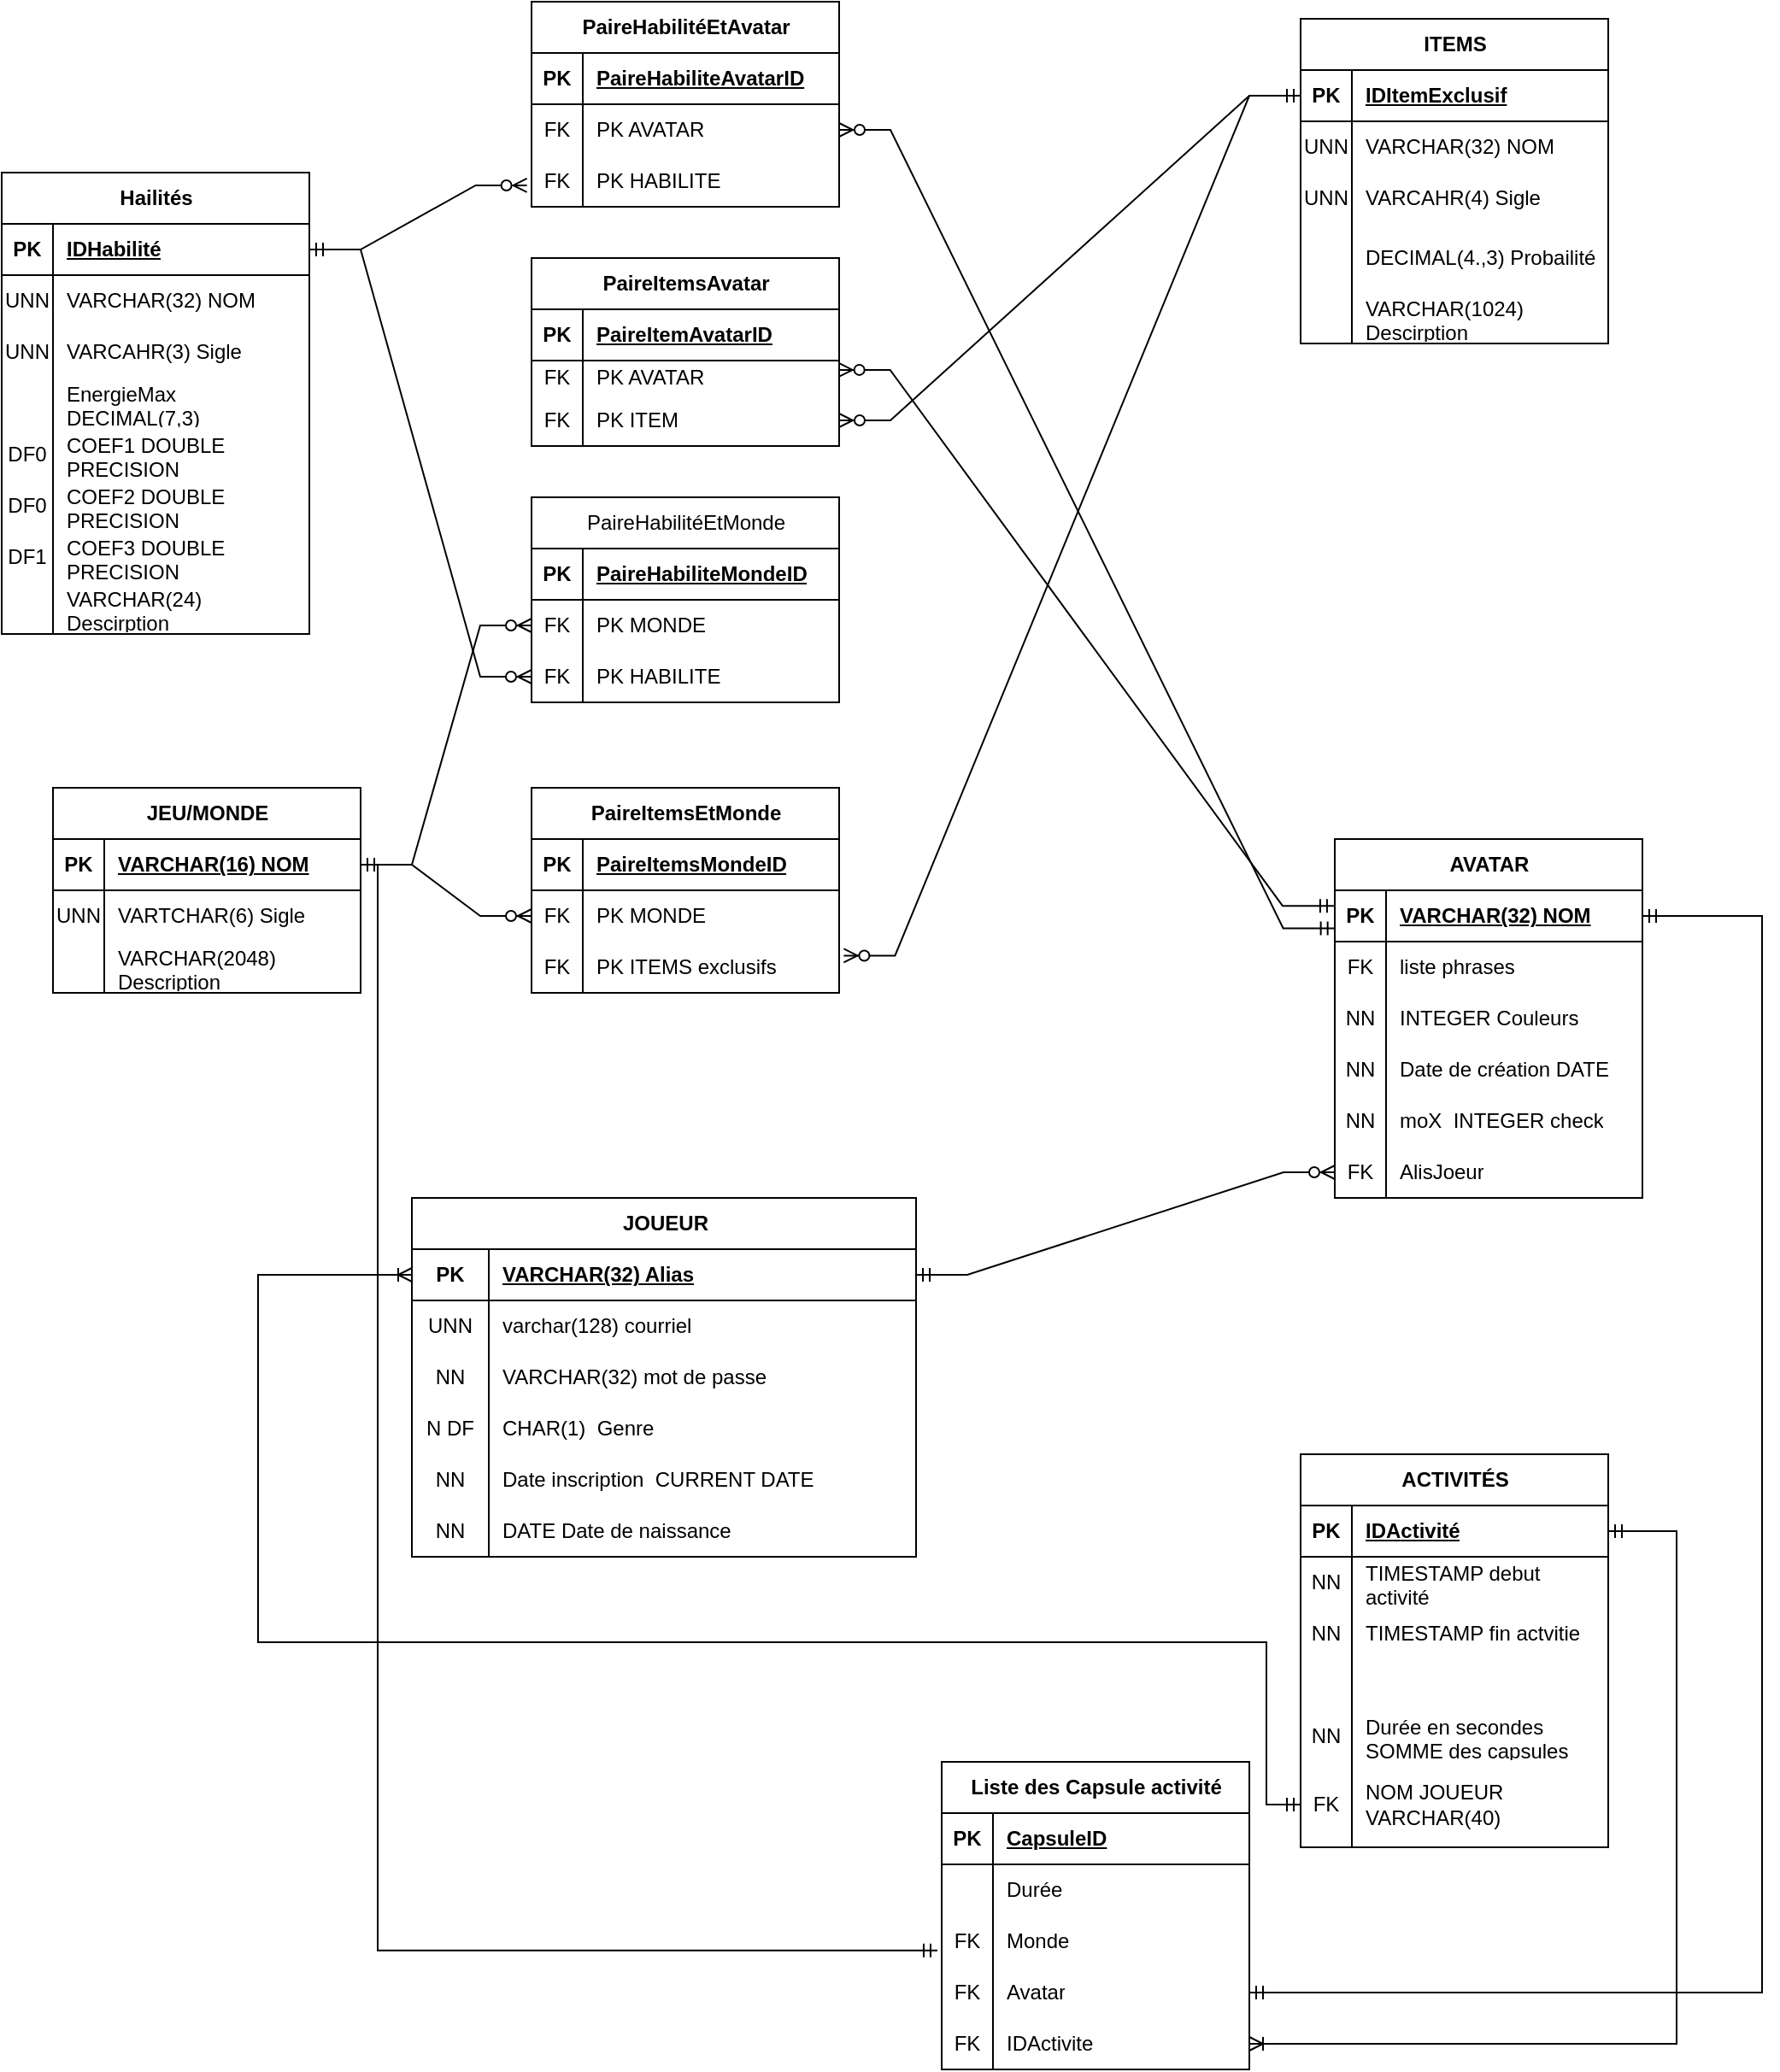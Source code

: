 <mxfile version="23.1.5" type="device">
  <diagram name="Page-1" id="9V0kFMJ7_Rp9jClF8x9w">
    <mxGraphModel dx="1436" dy="1814" grid="1" gridSize="10" guides="1" tooltips="1" connect="1" arrows="1" fold="1" page="1" pageScale="1" pageWidth="850" pageHeight="1100" math="0" shadow="0">
      <root>
        <mxCell id="0" />
        <mxCell id="1" parent="0" />
        <mxCell id="wjm0-ck4cc7Y-HXUN5Vo-1" value="JOUEUR" style="shape=table;startSize=30;container=1;collapsible=1;childLayout=tableLayout;fixedRows=1;rowLines=0;fontStyle=1;align=center;resizeLast=1;html=1;" parent="1" vertex="1">
          <mxGeometry x="300" y="160" width="295" height="210" as="geometry" />
        </mxCell>
        <mxCell id="wjm0-ck4cc7Y-HXUN5Vo-2" value="" style="shape=tableRow;horizontal=0;startSize=0;swimlaneHead=0;swimlaneBody=0;fillColor=none;collapsible=0;dropTarget=0;points=[[0,0.5],[1,0.5]];portConstraint=eastwest;top=0;left=0;right=0;bottom=1;" parent="wjm0-ck4cc7Y-HXUN5Vo-1" vertex="1">
          <mxGeometry y="30" width="295" height="30" as="geometry" />
        </mxCell>
        <mxCell id="wjm0-ck4cc7Y-HXUN5Vo-3" value="PK" style="shape=partialRectangle;connectable=0;fillColor=none;top=0;left=0;bottom=0;right=0;fontStyle=1;overflow=hidden;whiteSpace=wrap;html=1;" parent="wjm0-ck4cc7Y-HXUN5Vo-2" vertex="1">
          <mxGeometry width="45.0" height="30" as="geometry">
            <mxRectangle width="45.0" height="30" as="alternateBounds" />
          </mxGeometry>
        </mxCell>
        <mxCell id="wjm0-ck4cc7Y-HXUN5Vo-4" value="VARCHAR(32) Alias" style="shape=partialRectangle;connectable=0;fillColor=none;top=0;left=0;bottom=0;right=0;align=left;spacingLeft=6;fontStyle=5;overflow=hidden;whiteSpace=wrap;html=1;" parent="wjm0-ck4cc7Y-HXUN5Vo-2" vertex="1">
          <mxGeometry x="45.0" width="250.0" height="30" as="geometry">
            <mxRectangle width="250.0" height="30" as="alternateBounds" />
          </mxGeometry>
        </mxCell>
        <mxCell id="wjm0-ck4cc7Y-HXUN5Vo-5" value="" style="shape=tableRow;horizontal=0;startSize=0;swimlaneHead=0;swimlaneBody=0;fillColor=none;collapsible=0;dropTarget=0;points=[[0,0.5],[1,0.5]];portConstraint=eastwest;top=0;left=0;right=0;bottom=0;" parent="wjm0-ck4cc7Y-HXUN5Vo-1" vertex="1">
          <mxGeometry y="60" width="295" height="30" as="geometry" />
        </mxCell>
        <mxCell id="wjm0-ck4cc7Y-HXUN5Vo-6" value="UNN" style="shape=partialRectangle;connectable=0;fillColor=none;top=0;left=0;bottom=0;right=0;editable=1;overflow=hidden;whiteSpace=wrap;html=1;" parent="wjm0-ck4cc7Y-HXUN5Vo-5" vertex="1">
          <mxGeometry width="45.0" height="30" as="geometry">
            <mxRectangle width="45.0" height="30" as="alternateBounds" />
          </mxGeometry>
        </mxCell>
        <mxCell id="wjm0-ck4cc7Y-HXUN5Vo-7" value="varchar(128) courriel" style="shape=partialRectangle;connectable=0;fillColor=none;top=0;left=0;bottom=0;right=0;align=left;spacingLeft=6;overflow=hidden;whiteSpace=wrap;html=1;" parent="wjm0-ck4cc7Y-HXUN5Vo-5" vertex="1">
          <mxGeometry x="45.0" width="250.0" height="30" as="geometry">
            <mxRectangle width="250.0" height="30" as="alternateBounds" />
          </mxGeometry>
        </mxCell>
        <mxCell id="wjm0-ck4cc7Y-HXUN5Vo-8" value="" style="shape=tableRow;horizontal=0;startSize=0;swimlaneHead=0;swimlaneBody=0;fillColor=none;collapsible=0;dropTarget=0;points=[[0,0.5],[1,0.5]];portConstraint=eastwest;top=0;left=0;right=0;bottom=0;" parent="wjm0-ck4cc7Y-HXUN5Vo-1" vertex="1">
          <mxGeometry y="90" width="295" height="30" as="geometry" />
        </mxCell>
        <mxCell id="wjm0-ck4cc7Y-HXUN5Vo-9" value="NN" style="shape=partialRectangle;connectable=0;fillColor=none;top=0;left=0;bottom=0;right=0;editable=1;overflow=hidden;whiteSpace=wrap;html=1;" parent="wjm0-ck4cc7Y-HXUN5Vo-8" vertex="1">
          <mxGeometry width="45.0" height="30" as="geometry">
            <mxRectangle width="45.0" height="30" as="alternateBounds" />
          </mxGeometry>
        </mxCell>
        <mxCell id="wjm0-ck4cc7Y-HXUN5Vo-10" value="VARCHAR(32) mot de passe&amp;nbsp;" style="shape=partialRectangle;connectable=0;fillColor=none;top=0;left=0;bottom=0;right=0;align=left;spacingLeft=6;overflow=hidden;whiteSpace=wrap;html=1;" parent="wjm0-ck4cc7Y-HXUN5Vo-8" vertex="1">
          <mxGeometry x="45.0" width="250.0" height="30" as="geometry">
            <mxRectangle width="250.0" height="30" as="alternateBounds" />
          </mxGeometry>
        </mxCell>
        <mxCell id="wjm0-ck4cc7Y-HXUN5Vo-11" value="" style="shape=tableRow;horizontal=0;startSize=0;swimlaneHead=0;swimlaneBody=0;fillColor=none;collapsible=0;dropTarget=0;points=[[0,0.5],[1,0.5]];portConstraint=eastwest;top=0;left=0;right=0;bottom=0;" parent="wjm0-ck4cc7Y-HXUN5Vo-1" vertex="1">
          <mxGeometry y="120" width="295" height="30" as="geometry" />
        </mxCell>
        <mxCell id="wjm0-ck4cc7Y-HXUN5Vo-12" value="N DF" style="shape=partialRectangle;connectable=0;fillColor=none;top=0;left=0;bottom=0;right=0;editable=1;overflow=hidden;whiteSpace=wrap;html=1;" parent="wjm0-ck4cc7Y-HXUN5Vo-11" vertex="1">
          <mxGeometry width="45.0" height="30" as="geometry">
            <mxRectangle width="45.0" height="30" as="alternateBounds" />
          </mxGeometry>
        </mxCell>
        <mxCell id="wjm0-ck4cc7Y-HXUN5Vo-13" value="CHAR(1)&amp;nbsp; Genre" style="shape=partialRectangle;connectable=0;fillColor=none;top=0;left=0;bottom=0;right=0;align=left;spacingLeft=6;overflow=hidden;whiteSpace=wrap;html=1;" parent="wjm0-ck4cc7Y-HXUN5Vo-11" vertex="1">
          <mxGeometry x="45.0" width="250.0" height="30" as="geometry">
            <mxRectangle width="250.0" height="30" as="alternateBounds" />
          </mxGeometry>
        </mxCell>
        <mxCell id="wjm0-ck4cc7Y-HXUN5Vo-14" value="" style="shape=tableRow;horizontal=0;startSize=0;swimlaneHead=0;swimlaneBody=0;fillColor=none;collapsible=0;dropTarget=0;points=[[0,0.5],[1,0.5]];portConstraint=eastwest;top=0;left=0;right=0;bottom=0;" parent="wjm0-ck4cc7Y-HXUN5Vo-1" vertex="1">
          <mxGeometry y="150" width="295" height="30" as="geometry" />
        </mxCell>
        <mxCell id="wjm0-ck4cc7Y-HXUN5Vo-15" value="NN" style="shape=partialRectangle;connectable=0;fillColor=none;top=0;left=0;bottom=0;right=0;editable=1;overflow=hidden;whiteSpace=wrap;html=1;" parent="wjm0-ck4cc7Y-HXUN5Vo-14" vertex="1">
          <mxGeometry width="45.0" height="30" as="geometry">
            <mxRectangle width="45.0" height="30" as="alternateBounds" />
          </mxGeometry>
        </mxCell>
        <mxCell id="wjm0-ck4cc7Y-HXUN5Vo-16" value="Date inscription&amp;nbsp; CURRENT DATE" style="shape=partialRectangle;connectable=0;fillColor=none;top=0;left=0;bottom=0;right=0;align=left;spacingLeft=6;overflow=hidden;whiteSpace=wrap;html=1;" parent="wjm0-ck4cc7Y-HXUN5Vo-14" vertex="1">
          <mxGeometry x="45.0" width="250.0" height="30" as="geometry">
            <mxRectangle width="250.0" height="30" as="alternateBounds" />
          </mxGeometry>
        </mxCell>
        <mxCell id="wjm0-ck4cc7Y-HXUN5Vo-17" style="shape=tableRow;horizontal=0;startSize=0;swimlaneHead=0;swimlaneBody=0;fillColor=none;collapsible=0;dropTarget=0;points=[[0,0.5],[1,0.5]];portConstraint=eastwest;top=0;left=0;right=0;bottom=0;" parent="wjm0-ck4cc7Y-HXUN5Vo-1" vertex="1">
          <mxGeometry y="180" width="295" height="30" as="geometry" />
        </mxCell>
        <mxCell id="wjm0-ck4cc7Y-HXUN5Vo-18" value="NN" style="shape=partialRectangle;connectable=0;fillColor=none;top=0;left=0;bottom=0;right=0;editable=1;overflow=hidden;whiteSpace=wrap;html=1;" parent="wjm0-ck4cc7Y-HXUN5Vo-17" vertex="1">
          <mxGeometry width="45.0" height="30" as="geometry">
            <mxRectangle width="45.0" height="30" as="alternateBounds" />
          </mxGeometry>
        </mxCell>
        <mxCell id="wjm0-ck4cc7Y-HXUN5Vo-19" value="DATE Date de naissance&amp;nbsp;" style="shape=partialRectangle;connectable=0;fillColor=none;top=0;left=0;bottom=0;right=0;align=left;spacingLeft=6;overflow=hidden;whiteSpace=wrap;html=1;" parent="wjm0-ck4cc7Y-HXUN5Vo-17" vertex="1">
          <mxGeometry x="45.0" width="250.0" height="30" as="geometry">
            <mxRectangle width="250.0" height="30" as="alternateBounds" />
          </mxGeometry>
        </mxCell>
        <mxCell id="wjm0-ck4cc7Y-HXUN5Vo-54" value="JEU/MONDE" style="shape=table;startSize=30;container=1;collapsible=1;childLayout=tableLayout;fixedRows=1;rowLines=0;fontStyle=1;align=center;resizeLast=1;html=1;" parent="1" vertex="1">
          <mxGeometry x="90" y="-80" width="180" height="120.0" as="geometry" />
        </mxCell>
        <mxCell id="wjm0-ck4cc7Y-HXUN5Vo-55" value="" style="shape=tableRow;horizontal=0;startSize=0;swimlaneHead=0;swimlaneBody=0;fillColor=none;collapsible=0;dropTarget=0;points=[[0,0.5],[1,0.5]];portConstraint=eastwest;top=0;left=0;right=0;bottom=1;" parent="wjm0-ck4cc7Y-HXUN5Vo-54" vertex="1">
          <mxGeometry y="30" width="180" height="30" as="geometry" />
        </mxCell>
        <mxCell id="wjm0-ck4cc7Y-HXUN5Vo-56" value="PK" style="shape=partialRectangle;connectable=0;fillColor=none;top=0;left=0;bottom=0;right=0;fontStyle=1;overflow=hidden;whiteSpace=wrap;html=1;" parent="wjm0-ck4cc7Y-HXUN5Vo-55" vertex="1">
          <mxGeometry width="30" height="30" as="geometry">
            <mxRectangle width="30" height="30" as="alternateBounds" />
          </mxGeometry>
        </mxCell>
        <mxCell id="wjm0-ck4cc7Y-HXUN5Vo-57" value="VARCHAR(16) NOM" style="shape=partialRectangle;connectable=0;fillColor=none;top=0;left=0;bottom=0;right=0;align=left;spacingLeft=6;fontStyle=5;overflow=hidden;whiteSpace=wrap;html=1;" parent="wjm0-ck4cc7Y-HXUN5Vo-55" vertex="1">
          <mxGeometry x="30" width="150" height="30" as="geometry">
            <mxRectangle width="150" height="30" as="alternateBounds" />
          </mxGeometry>
        </mxCell>
        <mxCell id="wjm0-ck4cc7Y-HXUN5Vo-58" value="" style="shape=tableRow;horizontal=0;startSize=0;swimlaneHead=0;swimlaneBody=0;fillColor=none;collapsible=0;dropTarget=0;points=[[0,0.5],[1,0.5]];portConstraint=eastwest;top=0;left=0;right=0;bottom=0;" parent="wjm0-ck4cc7Y-HXUN5Vo-54" vertex="1">
          <mxGeometry y="60" width="180" height="30" as="geometry" />
        </mxCell>
        <mxCell id="wjm0-ck4cc7Y-HXUN5Vo-59" value="UNN" style="shape=partialRectangle;connectable=0;fillColor=none;top=0;left=0;bottom=0;right=0;editable=1;overflow=hidden;whiteSpace=wrap;html=1;" parent="wjm0-ck4cc7Y-HXUN5Vo-58" vertex="1">
          <mxGeometry width="30" height="30" as="geometry">
            <mxRectangle width="30" height="30" as="alternateBounds" />
          </mxGeometry>
        </mxCell>
        <mxCell id="wjm0-ck4cc7Y-HXUN5Vo-60" value="VARTCHAR(6) Sigle" style="shape=partialRectangle;connectable=0;fillColor=none;top=0;left=0;bottom=0;right=0;align=left;spacingLeft=6;overflow=hidden;whiteSpace=wrap;html=1;" parent="wjm0-ck4cc7Y-HXUN5Vo-58" vertex="1">
          <mxGeometry x="30" width="150" height="30" as="geometry">
            <mxRectangle width="150" height="30" as="alternateBounds" />
          </mxGeometry>
        </mxCell>
        <mxCell id="wjm0-ck4cc7Y-HXUN5Vo-61" value="" style="shape=tableRow;horizontal=0;startSize=0;swimlaneHead=0;swimlaneBody=0;fillColor=none;collapsible=0;dropTarget=0;points=[[0,0.5],[1,0.5]];portConstraint=eastwest;top=0;left=0;right=0;bottom=0;" parent="wjm0-ck4cc7Y-HXUN5Vo-54" vertex="1">
          <mxGeometry y="90" width="180" height="30" as="geometry" />
        </mxCell>
        <mxCell id="wjm0-ck4cc7Y-HXUN5Vo-62" value="" style="shape=partialRectangle;connectable=0;fillColor=none;top=0;left=0;bottom=0;right=0;editable=1;overflow=hidden;whiteSpace=wrap;html=1;" parent="wjm0-ck4cc7Y-HXUN5Vo-61" vertex="1">
          <mxGeometry width="30" height="30" as="geometry">
            <mxRectangle width="30" height="30" as="alternateBounds" />
          </mxGeometry>
        </mxCell>
        <mxCell id="wjm0-ck4cc7Y-HXUN5Vo-63" value="VARCHAR(2048) Description" style="shape=partialRectangle;connectable=0;fillColor=none;top=0;left=0;bottom=0;right=0;align=left;spacingLeft=6;overflow=hidden;whiteSpace=wrap;html=1;" parent="wjm0-ck4cc7Y-HXUN5Vo-61" vertex="1">
          <mxGeometry x="30" width="150" height="30" as="geometry">
            <mxRectangle width="150" height="30" as="alternateBounds" />
          </mxGeometry>
        </mxCell>
        <mxCell id="wjm0-ck4cc7Y-HXUN5Vo-73" value="AVATAR" style="shape=table;startSize=30;container=1;collapsible=1;childLayout=tableLayout;fixedRows=1;rowLines=0;fontStyle=1;align=center;resizeLast=1;html=1;" parent="1" vertex="1">
          <mxGeometry x="840" y="-50" width="180" height="210" as="geometry" />
        </mxCell>
        <mxCell id="wjm0-ck4cc7Y-HXUN5Vo-74" value="" style="shape=tableRow;horizontal=0;startSize=0;swimlaneHead=0;swimlaneBody=0;fillColor=none;collapsible=0;dropTarget=0;points=[[0,0.5],[1,0.5]];portConstraint=eastwest;top=0;left=0;right=0;bottom=1;" parent="wjm0-ck4cc7Y-HXUN5Vo-73" vertex="1">
          <mxGeometry y="30" width="180" height="30" as="geometry" />
        </mxCell>
        <mxCell id="wjm0-ck4cc7Y-HXUN5Vo-75" value="PK" style="shape=partialRectangle;connectable=0;fillColor=none;top=0;left=0;bottom=0;right=0;fontStyle=1;overflow=hidden;whiteSpace=wrap;html=1;" parent="wjm0-ck4cc7Y-HXUN5Vo-74" vertex="1">
          <mxGeometry width="30" height="30" as="geometry">
            <mxRectangle width="30" height="30" as="alternateBounds" />
          </mxGeometry>
        </mxCell>
        <mxCell id="wjm0-ck4cc7Y-HXUN5Vo-76" value="VARCHAR(32) NOM" style="shape=partialRectangle;connectable=0;fillColor=none;top=0;left=0;bottom=0;right=0;align=left;spacingLeft=6;fontStyle=5;overflow=hidden;whiteSpace=wrap;html=1;" parent="wjm0-ck4cc7Y-HXUN5Vo-74" vertex="1">
          <mxGeometry x="30" width="150" height="30" as="geometry">
            <mxRectangle width="150" height="30" as="alternateBounds" />
          </mxGeometry>
        </mxCell>
        <mxCell id="wjm0-ck4cc7Y-HXUN5Vo-77" value="" style="shape=tableRow;horizontal=0;startSize=0;swimlaneHead=0;swimlaneBody=0;fillColor=none;collapsible=0;dropTarget=0;points=[[0,0.5],[1,0.5]];portConstraint=eastwest;top=0;left=0;right=0;bottom=0;" parent="wjm0-ck4cc7Y-HXUN5Vo-73" vertex="1">
          <mxGeometry y="60" width="180" height="30" as="geometry" />
        </mxCell>
        <mxCell id="wjm0-ck4cc7Y-HXUN5Vo-78" value="FK" style="shape=partialRectangle;connectable=0;fillColor=none;top=0;left=0;bottom=0;right=0;editable=1;overflow=hidden;whiteSpace=wrap;html=1;" parent="wjm0-ck4cc7Y-HXUN5Vo-77" vertex="1">
          <mxGeometry width="30" height="30" as="geometry">
            <mxRectangle width="30" height="30" as="alternateBounds" />
          </mxGeometry>
        </mxCell>
        <mxCell id="wjm0-ck4cc7Y-HXUN5Vo-79" value="liste phrases" style="shape=partialRectangle;connectable=0;fillColor=none;top=0;left=0;bottom=0;right=0;align=left;spacingLeft=6;overflow=hidden;whiteSpace=wrap;html=1;" parent="wjm0-ck4cc7Y-HXUN5Vo-77" vertex="1">
          <mxGeometry x="30" width="150" height="30" as="geometry">
            <mxRectangle width="150" height="30" as="alternateBounds" />
          </mxGeometry>
        </mxCell>
        <mxCell id="wjm0-ck4cc7Y-HXUN5Vo-80" value="" style="shape=tableRow;horizontal=0;startSize=0;swimlaneHead=0;swimlaneBody=0;fillColor=none;collapsible=0;dropTarget=0;points=[[0,0.5],[1,0.5]];portConstraint=eastwest;top=0;left=0;right=0;bottom=0;" parent="wjm0-ck4cc7Y-HXUN5Vo-73" vertex="1">
          <mxGeometry y="90" width="180" height="30" as="geometry" />
        </mxCell>
        <mxCell id="wjm0-ck4cc7Y-HXUN5Vo-81" value="NN" style="shape=partialRectangle;connectable=0;fillColor=none;top=0;left=0;bottom=0;right=0;editable=1;overflow=hidden;whiteSpace=wrap;html=1;" parent="wjm0-ck4cc7Y-HXUN5Vo-80" vertex="1">
          <mxGeometry width="30" height="30" as="geometry">
            <mxRectangle width="30" height="30" as="alternateBounds" />
          </mxGeometry>
        </mxCell>
        <mxCell id="wjm0-ck4cc7Y-HXUN5Vo-82" value="INTEGER Couleurs" style="shape=partialRectangle;connectable=0;fillColor=none;top=0;left=0;bottom=0;right=0;align=left;spacingLeft=6;overflow=hidden;whiteSpace=wrap;html=1;labelBackgroundColor=none;" parent="wjm0-ck4cc7Y-HXUN5Vo-80" vertex="1">
          <mxGeometry x="30" width="150" height="30" as="geometry">
            <mxRectangle width="150" height="30" as="alternateBounds" />
          </mxGeometry>
        </mxCell>
        <mxCell id="wjm0-ck4cc7Y-HXUN5Vo-83" value="" style="shape=tableRow;horizontal=0;startSize=0;swimlaneHead=0;swimlaneBody=0;fillColor=none;collapsible=0;dropTarget=0;points=[[0,0.5],[1,0.5]];portConstraint=eastwest;top=0;left=0;right=0;bottom=0;" parent="wjm0-ck4cc7Y-HXUN5Vo-73" vertex="1">
          <mxGeometry y="120" width="180" height="30" as="geometry" />
        </mxCell>
        <mxCell id="wjm0-ck4cc7Y-HXUN5Vo-84" value="NN" style="shape=partialRectangle;connectable=0;fillColor=none;top=0;left=0;bottom=0;right=0;editable=1;overflow=hidden;whiteSpace=wrap;html=1;" parent="wjm0-ck4cc7Y-HXUN5Vo-83" vertex="1">
          <mxGeometry width="30" height="30" as="geometry">
            <mxRectangle width="30" height="30" as="alternateBounds" />
          </mxGeometry>
        </mxCell>
        <mxCell id="wjm0-ck4cc7Y-HXUN5Vo-85" value="Date de création DATE" style="shape=partialRectangle;connectable=0;fillColor=none;top=0;left=0;bottom=0;right=0;align=left;spacingLeft=6;overflow=hidden;whiteSpace=wrap;html=1;" parent="wjm0-ck4cc7Y-HXUN5Vo-83" vertex="1">
          <mxGeometry x="30" width="150" height="30" as="geometry">
            <mxRectangle width="150" height="30" as="alternateBounds" />
          </mxGeometry>
        </mxCell>
        <mxCell id="wjm0-ck4cc7Y-HXUN5Vo-92" style="shape=tableRow;horizontal=0;startSize=0;swimlaneHead=0;swimlaneBody=0;fillColor=none;collapsible=0;dropTarget=0;points=[[0,0.5],[1,0.5]];portConstraint=eastwest;top=0;left=0;right=0;bottom=0;" parent="wjm0-ck4cc7Y-HXUN5Vo-73" vertex="1">
          <mxGeometry y="150" width="180" height="30" as="geometry" />
        </mxCell>
        <mxCell id="wjm0-ck4cc7Y-HXUN5Vo-93" value="NN" style="shape=partialRectangle;connectable=0;fillColor=none;top=0;left=0;bottom=0;right=0;editable=1;overflow=hidden;whiteSpace=wrap;html=1;" parent="wjm0-ck4cc7Y-HXUN5Vo-92" vertex="1">
          <mxGeometry width="30" height="30" as="geometry">
            <mxRectangle width="30" height="30" as="alternateBounds" />
          </mxGeometry>
        </mxCell>
        <mxCell id="wjm0-ck4cc7Y-HXUN5Vo-94" value="moX&amp;nbsp; INTEGER check" style="shape=partialRectangle;connectable=0;fillColor=none;top=0;left=0;bottom=0;right=0;align=left;spacingLeft=6;overflow=hidden;whiteSpace=wrap;html=1;" parent="wjm0-ck4cc7Y-HXUN5Vo-92" vertex="1">
          <mxGeometry x="30" width="150" height="30" as="geometry">
            <mxRectangle width="150" height="30" as="alternateBounds" />
          </mxGeometry>
        </mxCell>
        <mxCell id="S_9djuN6LzUMm2BmIioB-1" style="shape=tableRow;horizontal=0;startSize=0;swimlaneHead=0;swimlaneBody=0;fillColor=none;collapsible=0;dropTarget=0;points=[[0,0.5],[1,0.5]];portConstraint=eastwest;top=0;left=0;right=0;bottom=0;" vertex="1" parent="wjm0-ck4cc7Y-HXUN5Vo-73">
          <mxGeometry y="180" width="180" height="30" as="geometry" />
        </mxCell>
        <mxCell id="S_9djuN6LzUMm2BmIioB-2" value="FK" style="shape=partialRectangle;connectable=0;fillColor=none;top=0;left=0;bottom=0;right=0;editable=1;overflow=hidden;whiteSpace=wrap;html=1;" vertex="1" parent="S_9djuN6LzUMm2BmIioB-1">
          <mxGeometry width="30" height="30" as="geometry">
            <mxRectangle width="30" height="30" as="alternateBounds" />
          </mxGeometry>
        </mxCell>
        <mxCell id="S_9djuN6LzUMm2BmIioB-3" value="AlisJoeur" style="shape=partialRectangle;connectable=0;fillColor=none;top=0;left=0;bottom=0;right=0;align=left;spacingLeft=6;overflow=hidden;whiteSpace=wrap;html=1;" vertex="1" parent="S_9djuN6LzUMm2BmIioB-1">
          <mxGeometry x="30" width="150" height="30" as="geometry">
            <mxRectangle width="150" height="30" as="alternateBounds" />
          </mxGeometry>
        </mxCell>
        <mxCell id="wjm0-ck4cc7Y-HXUN5Vo-109" value="Liste des Capsule activité" style="shape=table;startSize=30;container=1;collapsible=1;childLayout=tableLayout;fixedRows=1;rowLines=0;fontStyle=1;align=center;resizeLast=1;html=1;" parent="1" vertex="1">
          <mxGeometry x="610" y="490" width="180" height="180" as="geometry" />
        </mxCell>
        <mxCell id="wjm0-ck4cc7Y-HXUN5Vo-110" value="" style="shape=tableRow;horizontal=0;startSize=0;swimlaneHead=0;swimlaneBody=0;fillColor=none;collapsible=0;dropTarget=0;points=[[0,0.5],[1,0.5]];portConstraint=eastwest;top=0;left=0;right=0;bottom=1;" parent="wjm0-ck4cc7Y-HXUN5Vo-109" vertex="1">
          <mxGeometry y="30" width="180" height="30" as="geometry" />
        </mxCell>
        <mxCell id="wjm0-ck4cc7Y-HXUN5Vo-111" value="PK" style="shape=partialRectangle;connectable=0;fillColor=none;top=0;left=0;bottom=0;right=0;fontStyle=1;overflow=hidden;whiteSpace=wrap;html=1;" parent="wjm0-ck4cc7Y-HXUN5Vo-110" vertex="1">
          <mxGeometry width="30" height="30" as="geometry">
            <mxRectangle width="30" height="30" as="alternateBounds" />
          </mxGeometry>
        </mxCell>
        <mxCell id="wjm0-ck4cc7Y-HXUN5Vo-112" value="CapsuleID" style="shape=partialRectangle;connectable=0;fillColor=none;top=0;left=0;bottom=0;right=0;align=left;spacingLeft=6;fontStyle=5;overflow=hidden;whiteSpace=wrap;html=1;" parent="wjm0-ck4cc7Y-HXUN5Vo-110" vertex="1">
          <mxGeometry x="30" width="150" height="30" as="geometry">
            <mxRectangle width="150" height="30" as="alternateBounds" />
          </mxGeometry>
        </mxCell>
        <mxCell id="wjm0-ck4cc7Y-HXUN5Vo-113" value="" style="shape=tableRow;horizontal=0;startSize=0;swimlaneHead=0;swimlaneBody=0;fillColor=none;collapsible=0;dropTarget=0;points=[[0,0.5],[1,0.5]];portConstraint=eastwest;top=0;left=0;right=0;bottom=0;" parent="wjm0-ck4cc7Y-HXUN5Vo-109" vertex="1">
          <mxGeometry y="60" width="180" height="30" as="geometry" />
        </mxCell>
        <mxCell id="wjm0-ck4cc7Y-HXUN5Vo-114" value="" style="shape=partialRectangle;connectable=0;fillColor=none;top=0;left=0;bottom=0;right=0;editable=1;overflow=hidden;whiteSpace=wrap;html=1;" parent="wjm0-ck4cc7Y-HXUN5Vo-113" vertex="1">
          <mxGeometry width="30" height="30" as="geometry">
            <mxRectangle width="30" height="30" as="alternateBounds" />
          </mxGeometry>
        </mxCell>
        <mxCell id="wjm0-ck4cc7Y-HXUN5Vo-115" value="Durée" style="shape=partialRectangle;connectable=0;fillColor=none;top=0;left=0;bottom=0;right=0;align=left;spacingLeft=6;overflow=hidden;whiteSpace=wrap;html=1;" parent="wjm0-ck4cc7Y-HXUN5Vo-113" vertex="1">
          <mxGeometry x="30" width="150" height="30" as="geometry">
            <mxRectangle width="150" height="30" as="alternateBounds" />
          </mxGeometry>
        </mxCell>
        <mxCell id="wjm0-ck4cc7Y-HXUN5Vo-116" value="" style="shape=tableRow;horizontal=0;startSize=0;swimlaneHead=0;swimlaneBody=0;fillColor=none;collapsible=0;dropTarget=0;points=[[0,0.5],[1,0.5]];portConstraint=eastwest;top=0;left=0;right=0;bottom=0;" parent="wjm0-ck4cc7Y-HXUN5Vo-109" vertex="1">
          <mxGeometry y="90" width="180" height="30" as="geometry" />
        </mxCell>
        <mxCell id="wjm0-ck4cc7Y-HXUN5Vo-117" value="FK" style="shape=partialRectangle;connectable=0;fillColor=none;top=0;left=0;bottom=0;right=0;editable=1;overflow=hidden;whiteSpace=wrap;html=1;" parent="wjm0-ck4cc7Y-HXUN5Vo-116" vertex="1">
          <mxGeometry width="30" height="30" as="geometry">
            <mxRectangle width="30" height="30" as="alternateBounds" />
          </mxGeometry>
        </mxCell>
        <mxCell id="wjm0-ck4cc7Y-HXUN5Vo-118" value="Monde" style="shape=partialRectangle;connectable=0;fillColor=none;top=0;left=0;bottom=0;right=0;align=left;spacingLeft=6;overflow=hidden;whiteSpace=wrap;html=1;" parent="wjm0-ck4cc7Y-HXUN5Vo-116" vertex="1">
          <mxGeometry x="30" width="150" height="30" as="geometry">
            <mxRectangle width="150" height="30" as="alternateBounds" />
          </mxGeometry>
        </mxCell>
        <mxCell id="wjm0-ck4cc7Y-HXUN5Vo-119" value="" style="shape=tableRow;horizontal=0;startSize=0;swimlaneHead=0;swimlaneBody=0;fillColor=none;collapsible=0;dropTarget=0;points=[[0,0.5],[1,0.5]];portConstraint=eastwest;top=0;left=0;right=0;bottom=0;" parent="wjm0-ck4cc7Y-HXUN5Vo-109" vertex="1">
          <mxGeometry y="120" width="180" height="30" as="geometry" />
        </mxCell>
        <mxCell id="wjm0-ck4cc7Y-HXUN5Vo-120" value="FK" style="shape=partialRectangle;connectable=0;fillColor=none;top=0;left=0;bottom=0;right=0;editable=1;overflow=hidden;whiteSpace=wrap;html=1;" parent="wjm0-ck4cc7Y-HXUN5Vo-119" vertex="1">
          <mxGeometry width="30" height="30" as="geometry">
            <mxRectangle width="30" height="30" as="alternateBounds" />
          </mxGeometry>
        </mxCell>
        <mxCell id="wjm0-ck4cc7Y-HXUN5Vo-121" value="Avatar" style="shape=partialRectangle;connectable=0;fillColor=none;top=0;left=0;bottom=0;right=0;align=left;spacingLeft=6;overflow=hidden;whiteSpace=wrap;html=1;" parent="wjm0-ck4cc7Y-HXUN5Vo-119" vertex="1">
          <mxGeometry x="30" width="150" height="30" as="geometry">
            <mxRectangle width="150" height="30" as="alternateBounds" />
          </mxGeometry>
        </mxCell>
        <mxCell id="S_9djuN6LzUMm2BmIioB-5" style="shape=tableRow;horizontal=0;startSize=0;swimlaneHead=0;swimlaneBody=0;fillColor=none;collapsible=0;dropTarget=0;points=[[0,0.5],[1,0.5]];portConstraint=eastwest;top=0;left=0;right=0;bottom=0;" vertex="1" parent="wjm0-ck4cc7Y-HXUN5Vo-109">
          <mxGeometry y="150" width="180" height="30" as="geometry" />
        </mxCell>
        <mxCell id="S_9djuN6LzUMm2BmIioB-6" value="FK" style="shape=partialRectangle;connectable=0;fillColor=none;top=0;left=0;bottom=0;right=0;editable=1;overflow=hidden;whiteSpace=wrap;html=1;" vertex="1" parent="S_9djuN6LzUMm2BmIioB-5">
          <mxGeometry width="30" height="30" as="geometry">
            <mxRectangle width="30" height="30" as="alternateBounds" />
          </mxGeometry>
        </mxCell>
        <mxCell id="S_9djuN6LzUMm2BmIioB-7" value="IDActivite" style="shape=partialRectangle;connectable=0;fillColor=none;top=0;left=0;bottom=0;right=0;align=left;spacingLeft=6;overflow=hidden;whiteSpace=wrap;html=1;" vertex="1" parent="S_9djuN6LzUMm2BmIioB-5">
          <mxGeometry x="30" width="150" height="30" as="geometry">
            <mxRectangle width="150" height="30" as="alternateBounds" />
          </mxGeometry>
        </mxCell>
        <mxCell id="wjm0-ck4cc7Y-HXUN5Vo-131" value="Hailités" style="shape=table;startSize=30;container=1;collapsible=1;childLayout=tableLayout;fixedRows=1;rowLines=0;fontStyle=1;align=center;resizeLast=1;html=1;" parent="1" vertex="1">
          <mxGeometry x="60" y="-440" width="180" height="270" as="geometry" />
        </mxCell>
        <mxCell id="wjm0-ck4cc7Y-HXUN5Vo-132" value="" style="shape=tableRow;horizontal=0;startSize=0;swimlaneHead=0;swimlaneBody=0;fillColor=none;collapsible=0;dropTarget=0;points=[[0,0.5],[1,0.5]];portConstraint=eastwest;top=0;left=0;right=0;bottom=1;" parent="wjm0-ck4cc7Y-HXUN5Vo-131" vertex="1">
          <mxGeometry y="30" width="180" height="30" as="geometry" />
        </mxCell>
        <mxCell id="wjm0-ck4cc7Y-HXUN5Vo-133" value="PK" style="shape=partialRectangle;connectable=0;fillColor=none;top=0;left=0;bottom=0;right=0;fontStyle=1;overflow=hidden;whiteSpace=wrap;html=1;" parent="wjm0-ck4cc7Y-HXUN5Vo-132" vertex="1">
          <mxGeometry width="30" height="30" as="geometry">
            <mxRectangle width="30" height="30" as="alternateBounds" />
          </mxGeometry>
        </mxCell>
        <mxCell id="wjm0-ck4cc7Y-HXUN5Vo-134" value="IDHabilité" style="shape=partialRectangle;connectable=0;fillColor=none;top=0;left=0;bottom=0;right=0;align=left;spacingLeft=6;fontStyle=5;overflow=hidden;whiteSpace=wrap;html=1;" parent="wjm0-ck4cc7Y-HXUN5Vo-132" vertex="1">
          <mxGeometry x="30" width="150" height="30" as="geometry">
            <mxRectangle width="150" height="30" as="alternateBounds" />
          </mxGeometry>
        </mxCell>
        <mxCell id="wjm0-ck4cc7Y-HXUN5Vo-135" value="" style="shape=tableRow;horizontal=0;startSize=0;swimlaneHead=0;swimlaneBody=0;fillColor=none;collapsible=0;dropTarget=0;points=[[0,0.5],[1,0.5]];portConstraint=eastwest;top=0;left=0;right=0;bottom=0;" parent="wjm0-ck4cc7Y-HXUN5Vo-131" vertex="1">
          <mxGeometry y="60" width="180" height="30" as="geometry" />
        </mxCell>
        <mxCell id="wjm0-ck4cc7Y-HXUN5Vo-136" value="UNN" style="shape=partialRectangle;connectable=0;fillColor=none;top=0;left=0;bottom=0;right=0;editable=1;overflow=hidden;whiteSpace=wrap;html=1;" parent="wjm0-ck4cc7Y-HXUN5Vo-135" vertex="1">
          <mxGeometry width="30" height="30" as="geometry">
            <mxRectangle width="30" height="30" as="alternateBounds" />
          </mxGeometry>
        </mxCell>
        <mxCell id="wjm0-ck4cc7Y-HXUN5Vo-137" value="VARCHAR(32) NOM" style="shape=partialRectangle;connectable=0;fillColor=none;top=0;left=0;bottom=0;right=0;align=left;spacingLeft=6;overflow=hidden;whiteSpace=wrap;html=1;" parent="wjm0-ck4cc7Y-HXUN5Vo-135" vertex="1">
          <mxGeometry x="30" width="150" height="30" as="geometry">
            <mxRectangle width="150" height="30" as="alternateBounds" />
          </mxGeometry>
        </mxCell>
        <mxCell id="wjm0-ck4cc7Y-HXUN5Vo-138" value="" style="shape=tableRow;horizontal=0;startSize=0;swimlaneHead=0;swimlaneBody=0;fillColor=none;collapsible=0;dropTarget=0;points=[[0,0.5],[1,0.5]];portConstraint=eastwest;top=0;left=0;right=0;bottom=0;" parent="wjm0-ck4cc7Y-HXUN5Vo-131" vertex="1">
          <mxGeometry y="90" width="180" height="30" as="geometry" />
        </mxCell>
        <mxCell id="wjm0-ck4cc7Y-HXUN5Vo-139" value="UNN" style="shape=partialRectangle;connectable=0;fillColor=none;top=0;left=0;bottom=0;right=0;editable=1;overflow=hidden;whiteSpace=wrap;html=1;" parent="wjm0-ck4cc7Y-HXUN5Vo-138" vertex="1">
          <mxGeometry width="30" height="30" as="geometry">
            <mxRectangle width="30" height="30" as="alternateBounds" />
          </mxGeometry>
        </mxCell>
        <mxCell id="wjm0-ck4cc7Y-HXUN5Vo-140" value="VARCAHR(3) Sigle" style="shape=partialRectangle;connectable=0;fillColor=none;top=0;left=0;bottom=0;right=0;align=left;spacingLeft=6;overflow=hidden;whiteSpace=wrap;html=1;" parent="wjm0-ck4cc7Y-HXUN5Vo-138" vertex="1">
          <mxGeometry x="30" width="150" height="30" as="geometry">
            <mxRectangle width="150" height="30" as="alternateBounds" />
          </mxGeometry>
        </mxCell>
        <mxCell id="wjm0-ck4cc7Y-HXUN5Vo-141" value="" style="shape=tableRow;horizontal=0;startSize=0;swimlaneHead=0;swimlaneBody=0;fillColor=none;collapsible=0;dropTarget=0;points=[[0,0.5],[1,0.5]];portConstraint=eastwest;top=0;left=0;right=0;bottom=0;" parent="wjm0-ck4cc7Y-HXUN5Vo-131" vertex="1">
          <mxGeometry y="120" width="180" height="30" as="geometry" />
        </mxCell>
        <mxCell id="wjm0-ck4cc7Y-HXUN5Vo-142" value="" style="shape=partialRectangle;connectable=0;fillColor=none;top=0;left=0;bottom=0;right=0;editable=1;overflow=hidden;whiteSpace=wrap;html=1;" parent="wjm0-ck4cc7Y-HXUN5Vo-141" vertex="1">
          <mxGeometry width="30" height="30" as="geometry">
            <mxRectangle width="30" height="30" as="alternateBounds" />
          </mxGeometry>
        </mxCell>
        <mxCell id="wjm0-ck4cc7Y-HXUN5Vo-143" value="EnergieMax DECIMAL(7,3)" style="shape=partialRectangle;connectable=0;fillColor=none;top=0;left=0;bottom=0;right=0;align=left;spacingLeft=6;overflow=hidden;whiteSpace=wrap;html=1;" parent="wjm0-ck4cc7Y-HXUN5Vo-141" vertex="1">
          <mxGeometry x="30" width="150" height="30" as="geometry">
            <mxRectangle width="150" height="30" as="alternateBounds" />
          </mxGeometry>
        </mxCell>
        <mxCell id="wjm0-ck4cc7Y-HXUN5Vo-144" style="shape=tableRow;horizontal=0;startSize=0;swimlaneHead=0;swimlaneBody=0;fillColor=none;collapsible=0;dropTarget=0;points=[[0,0.5],[1,0.5]];portConstraint=eastwest;top=0;left=0;right=0;bottom=0;" parent="wjm0-ck4cc7Y-HXUN5Vo-131" vertex="1">
          <mxGeometry y="150" width="180" height="30" as="geometry" />
        </mxCell>
        <mxCell id="wjm0-ck4cc7Y-HXUN5Vo-145" value="DF0" style="shape=partialRectangle;connectable=0;fillColor=none;top=0;left=0;bottom=0;right=0;editable=1;overflow=hidden;whiteSpace=wrap;html=1;" parent="wjm0-ck4cc7Y-HXUN5Vo-144" vertex="1">
          <mxGeometry width="30" height="30" as="geometry">
            <mxRectangle width="30" height="30" as="alternateBounds" />
          </mxGeometry>
        </mxCell>
        <mxCell id="wjm0-ck4cc7Y-HXUN5Vo-146" value="COEF1 DOUBLE PRECISION" style="shape=partialRectangle;connectable=0;fillColor=none;top=0;left=0;bottom=0;right=0;align=left;spacingLeft=6;overflow=hidden;whiteSpace=wrap;html=1;" parent="wjm0-ck4cc7Y-HXUN5Vo-144" vertex="1">
          <mxGeometry x="30" width="150" height="30" as="geometry">
            <mxRectangle width="150" height="30" as="alternateBounds" />
          </mxGeometry>
        </mxCell>
        <mxCell id="wjm0-ck4cc7Y-HXUN5Vo-147" style="shape=tableRow;horizontal=0;startSize=0;swimlaneHead=0;swimlaneBody=0;fillColor=none;collapsible=0;dropTarget=0;points=[[0,0.5],[1,0.5]];portConstraint=eastwest;top=0;left=0;right=0;bottom=0;" parent="wjm0-ck4cc7Y-HXUN5Vo-131" vertex="1">
          <mxGeometry y="180" width="180" height="30" as="geometry" />
        </mxCell>
        <mxCell id="wjm0-ck4cc7Y-HXUN5Vo-148" value="DF0" style="shape=partialRectangle;connectable=0;fillColor=none;top=0;left=0;bottom=0;right=0;editable=1;overflow=hidden;whiteSpace=wrap;html=1;" parent="wjm0-ck4cc7Y-HXUN5Vo-147" vertex="1">
          <mxGeometry width="30" height="30" as="geometry">
            <mxRectangle width="30" height="30" as="alternateBounds" />
          </mxGeometry>
        </mxCell>
        <mxCell id="wjm0-ck4cc7Y-HXUN5Vo-149" value="COEF2 DOUBLE PRECISION" style="shape=partialRectangle;connectable=0;fillColor=none;top=0;left=0;bottom=0;right=0;align=left;spacingLeft=6;overflow=hidden;whiteSpace=wrap;html=1;" parent="wjm0-ck4cc7Y-HXUN5Vo-147" vertex="1">
          <mxGeometry x="30" width="150" height="30" as="geometry">
            <mxRectangle width="150" height="30" as="alternateBounds" />
          </mxGeometry>
        </mxCell>
        <mxCell id="wjm0-ck4cc7Y-HXUN5Vo-150" style="shape=tableRow;horizontal=0;startSize=0;swimlaneHead=0;swimlaneBody=0;fillColor=none;collapsible=0;dropTarget=0;points=[[0,0.5],[1,0.5]];portConstraint=eastwest;top=0;left=0;right=0;bottom=0;" parent="wjm0-ck4cc7Y-HXUN5Vo-131" vertex="1">
          <mxGeometry y="210" width="180" height="30" as="geometry" />
        </mxCell>
        <mxCell id="wjm0-ck4cc7Y-HXUN5Vo-151" value="DF1" style="shape=partialRectangle;connectable=0;fillColor=none;top=0;left=0;bottom=0;right=0;editable=1;overflow=hidden;whiteSpace=wrap;html=1;" parent="wjm0-ck4cc7Y-HXUN5Vo-150" vertex="1">
          <mxGeometry width="30" height="30" as="geometry">
            <mxRectangle width="30" height="30" as="alternateBounds" />
          </mxGeometry>
        </mxCell>
        <mxCell id="wjm0-ck4cc7Y-HXUN5Vo-152" value="COEF3 DOUBLE PRECISION" style="shape=partialRectangle;connectable=0;fillColor=none;top=0;left=0;bottom=0;right=0;align=left;spacingLeft=6;overflow=hidden;whiteSpace=wrap;html=1;" parent="wjm0-ck4cc7Y-HXUN5Vo-150" vertex="1">
          <mxGeometry x="30" width="150" height="30" as="geometry">
            <mxRectangle width="150" height="30" as="alternateBounds" />
          </mxGeometry>
        </mxCell>
        <mxCell id="wjm0-ck4cc7Y-HXUN5Vo-153" style="shape=tableRow;horizontal=0;startSize=0;swimlaneHead=0;swimlaneBody=0;fillColor=none;collapsible=0;dropTarget=0;points=[[0,0.5],[1,0.5]];portConstraint=eastwest;top=0;left=0;right=0;bottom=0;" parent="wjm0-ck4cc7Y-HXUN5Vo-131" vertex="1">
          <mxGeometry y="240" width="180" height="30" as="geometry" />
        </mxCell>
        <mxCell id="wjm0-ck4cc7Y-HXUN5Vo-154" style="shape=partialRectangle;connectable=0;fillColor=none;top=0;left=0;bottom=0;right=0;editable=1;overflow=hidden;whiteSpace=wrap;html=1;" parent="wjm0-ck4cc7Y-HXUN5Vo-153" vertex="1">
          <mxGeometry width="30" height="30" as="geometry">
            <mxRectangle width="30" height="30" as="alternateBounds" />
          </mxGeometry>
        </mxCell>
        <mxCell id="wjm0-ck4cc7Y-HXUN5Vo-155" value="VARCHAR(24) Descirption" style="shape=partialRectangle;connectable=0;fillColor=none;top=0;left=0;bottom=0;right=0;align=left;spacingLeft=6;overflow=hidden;whiteSpace=wrap;html=1;" parent="wjm0-ck4cc7Y-HXUN5Vo-153" vertex="1">
          <mxGeometry x="30" width="150" height="30" as="geometry">
            <mxRectangle width="150" height="30" as="alternateBounds" />
          </mxGeometry>
        </mxCell>
        <mxCell id="wjm0-ck4cc7Y-HXUN5Vo-156" value="PaireHabilitéEtMonde" style="shape=table;startSize=30;container=1;collapsible=1;childLayout=tableLayout;fixedRows=1;rowLines=0;fontStyle=0;align=center;resizeLast=1;html=1;" parent="1" vertex="1">
          <mxGeometry x="370" y="-250" width="180" height="120" as="geometry" />
        </mxCell>
        <mxCell id="wjm0-ck4cc7Y-HXUN5Vo-157" value="" style="shape=tableRow;horizontal=0;startSize=0;swimlaneHead=0;swimlaneBody=0;fillColor=none;collapsible=0;dropTarget=0;points=[[0,0.5],[1,0.5]];portConstraint=eastwest;top=0;left=0;right=0;bottom=1;" parent="wjm0-ck4cc7Y-HXUN5Vo-156" vertex="1">
          <mxGeometry y="30" width="180" height="30" as="geometry" />
        </mxCell>
        <mxCell id="wjm0-ck4cc7Y-HXUN5Vo-158" value="PK" style="shape=partialRectangle;connectable=0;fillColor=none;top=0;left=0;bottom=0;right=0;fontStyle=1;overflow=hidden;whiteSpace=wrap;html=1;" parent="wjm0-ck4cc7Y-HXUN5Vo-157" vertex="1">
          <mxGeometry width="30" height="30" as="geometry">
            <mxRectangle width="30" height="30" as="alternateBounds" />
          </mxGeometry>
        </mxCell>
        <mxCell id="wjm0-ck4cc7Y-HXUN5Vo-159" value="PaireHabiliteMondeID" style="shape=partialRectangle;connectable=0;fillColor=none;top=0;left=0;bottom=0;right=0;align=left;spacingLeft=6;fontStyle=5;overflow=hidden;whiteSpace=wrap;html=1;" parent="wjm0-ck4cc7Y-HXUN5Vo-157" vertex="1">
          <mxGeometry x="30" width="150" height="30" as="geometry">
            <mxRectangle width="150" height="30" as="alternateBounds" />
          </mxGeometry>
        </mxCell>
        <mxCell id="wjm0-ck4cc7Y-HXUN5Vo-160" value="" style="shape=tableRow;horizontal=0;startSize=0;swimlaneHead=0;swimlaneBody=0;fillColor=none;collapsible=0;dropTarget=0;points=[[0,0.5],[1,0.5]];portConstraint=eastwest;top=0;left=0;right=0;bottom=0;" parent="wjm0-ck4cc7Y-HXUN5Vo-156" vertex="1">
          <mxGeometry y="60" width="180" height="30" as="geometry" />
        </mxCell>
        <mxCell id="wjm0-ck4cc7Y-HXUN5Vo-161" value="FK" style="shape=partialRectangle;connectable=0;fillColor=none;top=0;left=0;bottom=0;right=0;editable=1;overflow=hidden;whiteSpace=wrap;html=1;" parent="wjm0-ck4cc7Y-HXUN5Vo-160" vertex="1">
          <mxGeometry width="30" height="30" as="geometry">
            <mxRectangle width="30" height="30" as="alternateBounds" />
          </mxGeometry>
        </mxCell>
        <mxCell id="wjm0-ck4cc7Y-HXUN5Vo-162" value="PK MONDE" style="shape=partialRectangle;connectable=0;fillColor=none;top=0;left=0;bottom=0;right=0;align=left;spacingLeft=6;overflow=hidden;whiteSpace=wrap;html=1;" parent="wjm0-ck4cc7Y-HXUN5Vo-160" vertex="1">
          <mxGeometry x="30" width="150" height="30" as="geometry">
            <mxRectangle width="150" height="30" as="alternateBounds" />
          </mxGeometry>
        </mxCell>
        <mxCell id="wjm0-ck4cc7Y-HXUN5Vo-163" value="" style="shape=tableRow;horizontal=0;startSize=0;swimlaneHead=0;swimlaneBody=0;fillColor=none;collapsible=0;dropTarget=0;points=[[0,0.5],[1,0.5]];portConstraint=eastwest;top=0;left=0;right=0;bottom=0;" parent="wjm0-ck4cc7Y-HXUN5Vo-156" vertex="1">
          <mxGeometry y="90" width="180" height="30" as="geometry" />
        </mxCell>
        <mxCell id="wjm0-ck4cc7Y-HXUN5Vo-164" value="FK" style="shape=partialRectangle;connectable=0;fillColor=none;top=0;left=0;bottom=0;right=0;editable=1;overflow=hidden;whiteSpace=wrap;html=1;" parent="wjm0-ck4cc7Y-HXUN5Vo-163" vertex="1">
          <mxGeometry width="30" height="30" as="geometry">
            <mxRectangle width="30" height="30" as="alternateBounds" />
          </mxGeometry>
        </mxCell>
        <mxCell id="wjm0-ck4cc7Y-HXUN5Vo-165" value="PK HABILITE" style="shape=partialRectangle;connectable=0;fillColor=none;top=0;left=0;bottom=0;right=0;align=left;spacingLeft=6;overflow=hidden;whiteSpace=wrap;html=1;" parent="wjm0-ck4cc7Y-HXUN5Vo-163" vertex="1">
          <mxGeometry x="30" width="150" height="30" as="geometry">
            <mxRectangle width="150" height="30" as="alternateBounds" />
          </mxGeometry>
        </mxCell>
        <mxCell id="wjm0-ck4cc7Y-HXUN5Vo-169" value="PaireItemsEtMonde" style="shape=table;startSize=30;container=1;collapsible=1;childLayout=tableLayout;fixedRows=1;rowLines=0;fontStyle=1;align=center;resizeLast=1;html=1;" parent="1" vertex="1">
          <mxGeometry x="370" y="-80" width="180" height="120" as="geometry" />
        </mxCell>
        <mxCell id="wjm0-ck4cc7Y-HXUN5Vo-170" value="" style="shape=tableRow;horizontal=0;startSize=0;swimlaneHead=0;swimlaneBody=0;fillColor=none;collapsible=0;dropTarget=0;points=[[0,0.5],[1,0.5]];portConstraint=eastwest;top=0;left=0;right=0;bottom=1;" parent="wjm0-ck4cc7Y-HXUN5Vo-169" vertex="1">
          <mxGeometry y="30" width="180" height="30" as="geometry" />
        </mxCell>
        <mxCell id="wjm0-ck4cc7Y-HXUN5Vo-171" value="PK" style="shape=partialRectangle;connectable=0;fillColor=none;top=0;left=0;bottom=0;right=0;fontStyle=1;overflow=hidden;whiteSpace=wrap;html=1;" parent="wjm0-ck4cc7Y-HXUN5Vo-170" vertex="1">
          <mxGeometry width="30" height="30" as="geometry">
            <mxRectangle width="30" height="30" as="alternateBounds" />
          </mxGeometry>
        </mxCell>
        <mxCell id="wjm0-ck4cc7Y-HXUN5Vo-172" value="PaireItemsMondeID" style="shape=partialRectangle;connectable=0;fillColor=none;top=0;left=0;bottom=0;right=0;align=left;spacingLeft=6;fontStyle=5;overflow=hidden;whiteSpace=wrap;html=1;" parent="wjm0-ck4cc7Y-HXUN5Vo-170" vertex="1">
          <mxGeometry x="30" width="150" height="30" as="geometry">
            <mxRectangle width="150" height="30" as="alternateBounds" />
          </mxGeometry>
        </mxCell>
        <mxCell id="wjm0-ck4cc7Y-HXUN5Vo-173" value="" style="shape=tableRow;horizontal=0;startSize=0;swimlaneHead=0;swimlaneBody=0;fillColor=none;collapsible=0;dropTarget=0;points=[[0,0.5],[1,0.5]];portConstraint=eastwest;top=0;left=0;right=0;bottom=0;" parent="wjm0-ck4cc7Y-HXUN5Vo-169" vertex="1">
          <mxGeometry y="60" width="180" height="30" as="geometry" />
        </mxCell>
        <mxCell id="wjm0-ck4cc7Y-HXUN5Vo-174" value="FK" style="shape=partialRectangle;connectable=0;fillColor=none;top=0;left=0;bottom=0;right=0;editable=1;overflow=hidden;whiteSpace=wrap;html=1;" parent="wjm0-ck4cc7Y-HXUN5Vo-173" vertex="1">
          <mxGeometry width="30" height="30" as="geometry">
            <mxRectangle width="30" height="30" as="alternateBounds" />
          </mxGeometry>
        </mxCell>
        <mxCell id="wjm0-ck4cc7Y-HXUN5Vo-175" value="PK MONDE" style="shape=partialRectangle;connectable=0;fillColor=none;top=0;left=0;bottom=0;right=0;align=left;spacingLeft=6;overflow=hidden;whiteSpace=wrap;html=1;" parent="wjm0-ck4cc7Y-HXUN5Vo-173" vertex="1">
          <mxGeometry x="30" width="150" height="30" as="geometry">
            <mxRectangle width="150" height="30" as="alternateBounds" />
          </mxGeometry>
        </mxCell>
        <mxCell id="wjm0-ck4cc7Y-HXUN5Vo-176" value="" style="shape=tableRow;horizontal=0;startSize=0;swimlaneHead=0;swimlaneBody=0;fillColor=none;collapsible=0;dropTarget=0;points=[[0,0.5],[1,0.5]];portConstraint=eastwest;top=0;left=0;right=0;bottom=0;" parent="wjm0-ck4cc7Y-HXUN5Vo-169" vertex="1">
          <mxGeometry y="90" width="180" height="30" as="geometry" />
        </mxCell>
        <mxCell id="wjm0-ck4cc7Y-HXUN5Vo-177" value="FK" style="shape=partialRectangle;connectable=0;fillColor=none;top=0;left=0;bottom=0;right=0;editable=1;overflow=hidden;whiteSpace=wrap;html=1;" parent="wjm0-ck4cc7Y-HXUN5Vo-176" vertex="1">
          <mxGeometry width="30" height="30" as="geometry">
            <mxRectangle width="30" height="30" as="alternateBounds" />
          </mxGeometry>
        </mxCell>
        <mxCell id="wjm0-ck4cc7Y-HXUN5Vo-178" value="PK ITEMS exclusifs" style="shape=partialRectangle;connectable=0;fillColor=none;top=0;left=0;bottom=0;right=0;align=left;spacingLeft=6;overflow=hidden;whiteSpace=wrap;html=1;" parent="wjm0-ck4cc7Y-HXUN5Vo-176" vertex="1">
          <mxGeometry x="30" width="150" height="30" as="geometry">
            <mxRectangle width="150" height="30" as="alternateBounds" />
          </mxGeometry>
        </mxCell>
        <mxCell id="wjm0-ck4cc7Y-HXUN5Vo-179" value="ITEMS" style="shape=table;startSize=30;container=1;collapsible=1;childLayout=tableLayout;fixedRows=1;rowLines=0;fontStyle=1;align=center;resizeLast=1;html=1;" parent="1" vertex="1">
          <mxGeometry x="820" y="-530" width="180" height="190" as="geometry" />
        </mxCell>
        <mxCell id="wjm0-ck4cc7Y-HXUN5Vo-180" value="" style="shape=tableRow;horizontal=0;startSize=0;swimlaneHead=0;swimlaneBody=0;fillColor=none;collapsible=0;dropTarget=0;points=[[0,0.5],[1,0.5]];portConstraint=eastwest;top=0;left=0;right=0;bottom=1;" parent="wjm0-ck4cc7Y-HXUN5Vo-179" vertex="1">
          <mxGeometry y="30" width="180" height="30" as="geometry" />
        </mxCell>
        <mxCell id="wjm0-ck4cc7Y-HXUN5Vo-181" value="PK" style="shape=partialRectangle;connectable=0;fillColor=none;top=0;left=0;bottom=0;right=0;fontStyle=1;overflow=hidden;whiteSpace=wrap;html=1;" parent="wjm0-ck4cc7Y-HXUN5Vo-180" vertex="1">
          <mxGeometry width="30" height="30" as="geometry">
            <mxRectangle width="30" height="30" as="alternateBounds" />
          </mxGeometry>
        </mxCell>
        <mxCell id="wjm0-ck4cc7Y-HXUN5Vo-182" value="IDItemExclusif" style="shape=partialRectangle;connectable=0;fillColor=none;top=0;left=0;bottom=0;right=0;align=left;spacingLeft=6;fontStyle=5;overflow=hidden;whiteSpace=wrap;html=1;" parent="wjm0-ck4cc7Y-HXUN5Vo-180" vertex="1">
          <mxGeometry x="30" width="150" height="30" as="geometry">
            <mxRectangle width="150" height="30" as="alternateBounds" />
          </mxGeometry>
        </mxCell>
        <mxCell id="wjm0-ck4cc7Y-HXUN5Vo-183" value="" style="shape=tableRow;horizontal=0;startSize=0;swimlaneHead=0;swimlaneBody=0;fillColor=none;collapsible=0;dropTarget=0;points=[[0,0.5],[1,0.5]];portConstraint=eastwest;top=0;left=0;right=0;bottom=0;" parent="wjm0-ck4cc7Y-HXUN5Vo-179" vertex="1">
          <mxGeometry y="60" width="180" height="30" as="geometry" />
        </mxCell>
        <mxCell id="wjm0-ck4cc7Y-HXUN5Vo-184" value="UNN" style="shape=partialRectangle;connectable=0;fillColor=none;top=0;left=0;bottom=0;right=0;editable=1;overflow=hidden;whiteSpace=wrap;html=1;" parent="wjm0-ck4cc7Y-HXUN5Vo-183" vertex="1">
          <mxGeometry width="30" height="30" as="geometry">
            <mxRectangle width="30" height="30" as="alternateBounds" />
          </mxGeometry>
        </mxCell>
        <mxCell id="wjm0-ck4cc7Y-HXUN5Vo-185" value="VARCHAR(32) NOM" style="shape=partialRectangle;connectable=0;fillColor=none;top=0;left=0;bottom=0;right=0;align=left;spacingLeft=6;overflow=hidden;whiteSpace=wrap;html=1;" parent="wjm0-ck4cc7Y-HXUN5Vo-183" vertex="1">
          <mxGeometry x="30" width="150" height="30" as="geometry">
            <mxRectangle width="150" height="30" as="alternateBounds" />
          </mxGeometry>
        </mxCell>
        <mxCell id="wjm0-ck4cc7Y-HXUN5Vo-186" value="" style="shape=tableRow;horizontal=0;startSize=0;swimlaneHead=0;swimlaneBody=0;fillColor=none;collapsible=0;dropTarget=0;points=[[0,0.5],[1,0.5]];portConstraint=eastwest;top=0;left=0;right=0;bottom=0;" parent="wjm0-ck4cc7Y-HXUN5Vo-179" vertex="1">
          <mxGeometry y="90" width="180" height="30" as="geometry" />
        </mxCell>
        <mxCell id="wjm0-ck4cc7Y-HXUN5Vo-187" value="UNN" style="shape=partialRectangle;connectable=0;fillColor=none;top=0;left=0;bottom=0;right=0;editable=1;overflow=hidden;whiteSpace=wrap;html=1;" parent="wjm0-ck4cc7Y-HXUN5Vo-186" vertex="1">
          <mxGeometry width="30" height="30" as="geometry">
            <mxRectangle width="30" height="30" as="alternateBounds" />
          </mxGeometry>
        </mxCell>
        <mxCell id="wjm0-ck4cc7Y-HXUN5Vo-188" value="VARCAHR(4) Sigle" style="shape=partialRectangle;connectable=0;fillColor=none;top=0;left=0;bottom=0;right=0;align=left;spacingLeft=6;overflow=hidden;whiteSpace=wrap;html=1;" parent="wjm0-ck4cc7Y-HXUN5Vo-186" vertex="1">
          <mxGeometry x="30" width="150" height="30" as="geometry">
            <mxRectangle width="150" height="30" as="alternateBounds" />
          </mxGeometry>
        </mxCell>
        <mxCell id="wjm0-ck4cc7Y-HXUN5Vo-189" value="" style="shape=tableRow;horizontal=0;startSize=0;swimlaneHead=0;swimlaneBody=0;fillColor=none;collapsible=0;dropTarget=0;points=[[0,0.5],[1,0.5]];portConstraint=eastwest;top=0;left=0;right=0;bottom=0;" parent="wjm0-ck4cc7Y-HXUN5Vo-179" vertex="1">
          <mxGeometry y="120" width="180" height="40" as="geometry" />
        </mxCell>
        <mxCell id="wjm0-ck4cc7Y-HXUN5Vo-190" value="" style="shape=partialRectangle;connectable=0;fillColor=none;top=0;left=0;bottom=0;right=0;editable=1;overflow=hidden;whiteSpace=wrap;html=1;" parent="wjm0-ck4cc7Y-HXUN5Vo-189" vertex="1">
          <mxGeometry width="30" height="40" as="geometry">
            <mxRectangle width="30" height="40" as="alternateBounds" />
          </mxGeometry>
        </mxCell>
        <mxCell id="wjm0-ck4cc7Y-HXUN5Vo-191" value="DECIMAL(4.,3) Probailité" style="shape=partialRectangle;connectable=0;fillColor=none;top=0;left=0;bottom=0;right=0;align=left;spacingLeft=6;overflow=hidden;whiteSpace=wrap;html=1;" parent="wjm0-ck4cc7Y-HXUN5Vo-189" vertex="1">
          <mxGeometry x="30" width="150" height="40" as="geometry">
            <mxRectangle width="150" height="40" as="alternateBounds" />
          </mxGeometry>
        </mxCell>
        <mxCell id="wjm0-ck4cc7Y-HXUN5Vo-201" style="shape=tableRow;horizontal=0;startSize=0;swimlaneHead=0;swimlaneBody=0;fillColor=none;collapsible=0;dropTarget=0;points=[[0,0.5],[1,0.5]];portConstraint=eastwest;top=0;left=0;right=0;bottom=0;" parent="wjm0-ck4cc7Y-HXUN5Vo-179" vertex="1">
          <mxGeometry y="160" width="180" height="30" as="geometry" />
        </mxCell>
        <mxCell id="wjm0-ck4cc7Y-HXUN5Vo-202" style="shape=partialRectangle;connectable=0;fillColor=none;top=0;left=0;bottom=0;right=0;editable=1;overflow=hidden;whiteSpace=wrap;html=1;" parent="wjm0-ck4cc7Y-HXUN5Vo-201" vertex="1">
          <mxGeometry width="30" height="30" as="geometry">
            <mxRectangle width="30" height="30" as="alternateBounds" />
          </mxGeometry>
        </mxCell>
        <mxCell id="wjm0-ck4cc7Y-HXUN5Vo-203" value="VARCHAR(1024) Descirption" style="shape=partialRectangle;connectable=0;fillColor=none;top=0;left=0;bottom=0;right=0;align=left;spacingLeft=6;overflow=hidden;whiteSpace=wrap;html=1;" parent="wjm0-ck4cc7Y-HXUN5Vo-201" vertex="1">
          <mxGeometry x="30" width="150" height="30" as="geometry">
            <mxRectangle width="150" height="30" as="alternateBounds" />
          </mxGeometry>
        </mxCell>
        <mxCell id="wjm0-ck4cc7Y-HXUN5Vo-204" value="PaireItemsAvatar" style="shape=table;startSize=30;container=1;collapsible=1;childLayout=tableLayout;fixedRows=1;rowLines=0;fontStyle=1;align=center;resizeLast=1;html=1;" parent="1" vertex="1">
          <mxGeometry x="370" y="-390" width="180" height="110" as="geometry" />
        </mxCell>
        <mxCell id="wjm0-ck4cc7Y-HXUN5Vo-205" value="" style="shape=tableRow;horizontal=0;startSize=0;swimlaneHead=0;swimlaneBody=0;fillColor=none;collapsible=0;dropTarget=0;points=[[0,0.5],[1,0.5]];portConstraint=eastwest;top=0;left=0;right=0;bottom=1;" parent="wjm0-ck4cc7Y-HXUN5Vo-204" vertex="1">
          <mxGeometry y="30" width="180" height="30" as="geometry" />
        </mxCell>
        <mxCell id="wjm0-ck4cc7Y-HXUN5Vo-206" value="PK" style="shape=partialRectangle;connectable=0;fillColor=none;top=0;left=0;bottom=0;right=0;fontStyle=1;overflow=hidden;whiteSpace=wrap;html=1;" parent="wjm0-ck4cc7Y-HXUN5Vo-205" vertex="1">
          <mxGeometry width="30" height="30" as="geometry">
            <mxRectangle width="30" height="30" as="alternateBounds" />
          </mxGeometry>
        </mxCell>
        <mxCell id="wjm0-ck4cc7Y-HXUN5Vo-207" value="PaireItemAvatarID" style="shape=partialRectangle;connectable=0;fillColor=none;top=0;left=0;bottom=0;right=0;align=left;spacingLeft=6;fontStyle=5;overflow=hidden;whiteSpace=wrap;html=1;" parent="wjm0-ck4cc7Y-HXUN5Vo-205" vertex="1">
          <mxGeometry x="30" width="150" height="30" as="geometry">
            <mxRectangle width="150" height="30" as="alternateBounds" />
          </mxGeometry>
        </mxCell>
        <mxCell id="wjm0-ck4cc7Y-HXUN5Vo-208" value="" style="shape=tableRow;horizontal=0;startSize=0;swimlaneHead=0;swimlaneBody=0;fillColor=none;collapsible=0;dropTarget=0;points=[[0,0.5],[1,0.5]];portConstraint=eastwest;top=0;left=0;right=0;bottom=0;" parent="wjm0-ck4cc7Y-HXUN5Vo-204" vertex="1">
          <mxGeometry y="60" width="180" height="20" as="geometry" />
        </mxCell>
        <mxCell id="wjm0-ck4cc7Y-HXUN5Vo-209" value="FK" style="shape=partialRectangle;connectable=0;fillColor=none;top=0;left=0;bottom=0;right=0;editable=1;overflow=hidden;whiteSpace=wrap;html=1;" parent="wjm0-ck4cc7Y-HXUN5Vo-208" vertex="1">
          <mxGeometry width="30" height="20" as="geometry">
            <mxRectangle width="30" height="20" as="alternateBounds" />
          </mxGeometry>
        </mxCell>
        <mxCell id="wjm0-ck4cc7Y-HXUN5Vo-210" value="PK AVATAR" style="shape=partialRectangle;connectable=0;fillColor=none;top=0;left=0;bottom=0;right=0;align=left;spacingLeft=6;overflow=hidden;whiteSpace=wrap;html=1;" parent="wjm0-ck4cc7Y-HXUN5Vo-208" vertex="1">
          <mxGeometry x="30" width="150" height="20" as="geometry">
            <mxRectangle width="150" height="20" as="alternateBounds" />
          </mxGeometry>
        </mxCell>
        <mxCell id="wjm0-ck4cc7Y-HXUN5Vo-211" value="" style="shape=tableRow;horizontal=0;startSize=0;swimlaneHead=0;swimlaneBody=0;fillColor=none;collapsible=0;dropTarget=0;points=[[0,0.5],[1,0.5]];portConstraint=eastwest;top=0;left=0;right=0;bottom=0;" parent="wjm0-ck4cc7Y-HXUN5Vo-204" vertex="1">
          <mxGeometry y="80" width="180" height="30" as="geometry" />
        </mxCell>
        <mxCell id="wjm0-ck4cc7Y-HXUN5Vo-212" value="FK" style="shape=partialRectangle;connectable=0;fillColor=none;top=0;left=0;bottom=0;right=0;editable=1;overflow=hidden;whiteSpace=wrap;html=1;" parent="wjm0-ck4cc7Y-HXUN5Vo-211" vertex="1">
          <mxGeometry width="30" height="30" as="geometry">
            <mxRectangle width="30" height="30" as="alternateBounds" />
          </mxGeometry>
        </mxCell>
        <mxCell id="wjm0-ck4cc7Y-HXUN5Vo-213" value="PK ITEM" style="shape=partialRectangle;connectable=0;fillColor=none;top=0;left=0;bottom=0;right=0;align=left;spacingLeft=6;overflow=hidden;whiteSpace=wrap;html=1;" parent="wjm0-ck4cc7Y-HXUN5Vo-211" vertex="1">
          <mxGeometry x="30" width="150" height="30" as="geometry">
            <mxRectangle width="150" height="30" as="alternateBounds" />
          </mxGeometry>
        </mxCell>
        <mxCell id="wjm0-ck4cc7Y-HXUN5Vo-214" value="PaireHabilitéEtAvatar" style="shape=table;startSize=30;container=1;collapsible=1;childLayout=tableLayout;fixedRows=1;rowLines=0;fontStyle=1;align=center;resizeLast=1;html=1;" parent="1" vertex="1">
          <mxGeometry x="370" y="-540" width="180" height="120" as="geometry" />
        </mxCell>
        <mxCell id="wjm0-ck4cc7Y-HXUN5Vo-215" value="" style="shape=tableRow;horizontal=0;startSize=0;swimlaneHead=0;swimlaneBody=0;fillColor=none;collapsible=0;dropTarget=0;points=[[0,0.5],[1,0.5]];portConstraint=eastwest;top=0;left=0;right=0;bottom=1;" parent="wjm0-ck4cc7Y-HXUN5Vo-214" vertex="1">
          <mxGeometry y="30" width="180" height="30" as="geometry" />
        </mxCell>
        <mxCell id="wjm0-ck4cc7Y-HXUN5Vo-216" value="PK" style="shape=partialRectangle;connectable=0;fillColor=none;top=0;left=0;bottom=0;right=0;fontStyle=1;overflow=hidden;whiteSpace=wrap;html=1;" parent="wjm0-ck4cc7Y-HXUN5Vo-215" vertex="1">
          <mxGeometry width="30" height="30" as="geometry">
            <mxRectangle width="30" height="30" as="alternateBounds" />
          </mxGeometry>
        </mxCell>
        <mxCell id="wjm0-ck4cc7Y-HXUN5Vo-217" value="PaireHabiliteAvatarID" style="shape=partialRectangle;connectable=0;fillColor=none;top=0;left=0;bottom=0;right=0;align=left;spacingLeft=6;fontStyle=5;overflow=hidden;whiteSpace=wrap;html=1;" parent="wjm0-ck4cc7Y-HXUN5Vo-215" vertex="1">
          <mxGeometry x="30" width="150" height="30" as="geometry">
            <mxRectangle width="150" height="30" as="alternateBounds" />
          </mxGeometry>
        </mxCell>
        <mxCell id="wjm0-ck4cc7Y-HXUN5Vo-218" value="" style="shape=tableRow;horizontal=0;startSize=0;swimlaneHead=0;swimlaneBody=0;fillColor=none;collapsible=0;dropTarget=0;points=[[0,0.5],[1,0.5]];portConstraint=eastwest;top=0;left=0;right=0;bottom=0;" parent="wjm0-ck4cc7Y-HXUN5Vo-214" vertex="1">
          <mxGeometry y="60" width="180" height="30" as="geometry" />
        </mxCell>
        <mxCell id="wjm0-ck4cc7Y-HXUN5Vo-219" value="FK" style="shape=partialRectangle;connectable=0;fillColor=none;top=0;left=0;bottom=0;right=0;editable=1;overflow=hidden;whiteSpace=wrap;html=1;" parent="wjm0-ck4cc7Y-HXUN5Vo-218" vertex="1">
          <mxGeometry width="30" height="30" as="geometry">
            <mxRectangle width="30" height="30" as="alternateBounds" />
          </mxGeometry>
        </mxCell>
        <mxCell id="wjm0-ck4cc7Y-HXUN5Vo-220" value="PK AVATAR" style="shape=partialRectangle;connectable=0;fillColor=none;top=0;left=0;bottom=0;right=0;align=left;spacingLeft=6;overflow=hidden;whiteSpace=wrap;html=1;" parent="wjm0-ck4cc7Y-HXUN5Vo-218" vertex="1">
          <mxGeometry x="30" width="150" height="30" as="geometry">
            <mxRectangle width="150" height="30" as="alternateBounds" />
          </mxGeometry>
        </mxCell>
        <mxCell id="wjm0-ck4cc7Y-HXUN5Vo-221" value="" style="shape=tableRow;horizontal=0;startSize=0;swimlaneHead=0;swimlaneBody=0;fillColor=none;collapsible=0;dropTarget=0;points=[[0,0.5],[1,0.5]];portConstraint=eastwest;top=0;left=0;right=0;bottom=0;" parent="wjm0-ck4cc7Y-HXUN5Vo-214" vertex="1">
          <mxGeometry y="90" width="180" height="30" as="geometry" />
        </mxCell>
        <mxCell id="wjm0-ck4cc7Y-HXUN5Vo-222" value="FK" style="shape=partialRectangle;connectable=0;fillColor=none;top=0;left=0;bottom=0;right=0;editable=1;overflow=hidden;whiteSpace=wrap;html=1;" parent="wjm0-ck4cc7Y-HXUN5Vo-221" vertex="1">
          <mxGeometry width="30" height="30" as="geometry">
            <mxRectangle width="30" height="30" as="alternateBounds" />
          </mxGeometry>
        </mxCell>
        <mxCell id="wjm0-ck4cc7Y-HXUN5Vo-223" value="PK HABILITE" style="shape=partialRectangle;connectable=0;fillColor=none;top=0;left=0;bottom=0;right=0;align=left;spacingLeft=6;overflow=hidden;whiteSpace=wrap;html=1;" parent="wjm0-ck4cc7Y-HXUN5Vo-221" vertex="1">
          <mxGeometry x="30" width="150" height="30" as="geometry">
            <mxRectangle width="150" height="30" as="alternateBounds" />
          </mxGeometry>
        </mxCell>
        <mxCell id="S_9djuN6LzUMm2BmIioB-4" value="" style="edgeStyle=entityRelationEdgeStyle;fontSize=12;html=1;endArrow=ERzeroToMany;startArrow=ERmandOne;rounded=0;exitX=1;exitY=0.5;exitDx=0;exitDy=0;" edge="1" parent="1" source="wjm0-ck4cc7Y-HXUN5Vo-2" target="S_9djuN6LzUMm2BmIioB-1">
          <mxGeometry width="100" height="100" relative="1" as="geometry">
            <mxPoint x="795.0" y="285" as="sourcePoint" />
            <mxPoint x="840" y="210" as="targetPoint" />
          </mxGeometry>
        </mxCell>
        <mxCell id="wjm0-ck4cc7Y-HXUN5Vo-96" value="ACTIVITÉS" style="shape=table;startSize=30;container=1;collapsible=1;childLayout=tableLayout;fixedRows=1;rowLines=0;fontStyle=1;align=center;resizeLast=1;html=1;" parent="1" vertex="1">
          <mxGeometry x="820" y="310" width="180" height="230" as="geometry" />
        </mxCell>
        <mxCell id="wjm0-ck4cc7Y-HXUN5Vo-97" value="" style="shape=tableRow;horizontal=0;startSize=0;swimlaneHead=0;swimlaneBody=0;fillColor=none;collapsible=0;dropTarget=0;points=[[0,0.5],[1,0.5]];portConstraint=eastwest;top=0;left=0;right=0;bottom=1;" parent="wjm0-ck4cc7Y-HXUN5Vo-96" vertex="1">
          <mxGeometry y="30" width="180" height="30" as="geometry" />
        </mxCell>
        <mxCell id="wjm0-ck4cc7Y-HXUN5Vo-98" value="PK" style="shape=partialRectangle;connectable=0;fillColor=none;top=0;left=0;bottom=0;right=0;fontStyle=1;overflow=hidden;whiteSpace=wrap;html=1;" parent="wjm0-ck4cc7Y-HXUN5Vo-97" vertex="1">
          <mxGeometry width="30" height="30" as="geometry">
            <mxRectangle width="30" height="30" as="alternateBounds" />
          </mxGeometry>
        </mxCell>
        <mxCell id="wjm0-ck4cc7Y-HXUN5Vo-99" value="IDActivité" style="shape=partialRectangle;connectable=0;fillColor=none;top=0;left=0;bottom=0;right=0;align=left;spacingLeft=6;fontStyle=5;overflow=hidden;whiteSpace=wrap;html=1;" parent="wjm0-ck4cc7Y-HXUN5Vo-97" vertex="1">
          <mxGeometry x="30" width="150" height="30" as="geometry">
            <mxRectangle width="150" height="30" as="alternateBounds" />
          </mxGeometry>
        </mxCell>
        <mxCell id="wjm0-ck4cc7Y-HXUN5Vo-100" value="" style="shape=tableRow;horizontal=0;startSize=0;swimlaneHead=0;swimlaneBody=0;fillColor=none;collapsible=0;dropTarget=0;points=[[0,0.5],[1,0.5]];portConstraint=eastwest;top=0;left=0;right=0;bottom=0;" parent="wjm0-ck4cc7Y-HXUN5Vo-96" vertex="1">
          <mxGeometry y="60" width="180" height="30" as="geometry" />
        </mxCell>
        <mxCell id="wjm0-ck4cc7Y-HXUN5Vo-101" value="NN" style="shape=partialRectangle;connectable=0;fillColor=none;top=0;left=0;bottom=0;right=0;editable=1;overflow=hidden;whiteSpace=wrap;html=1;" parent="wjm0-ck4cc7Y-HXUN5Vo-100" vertex="1">
          <mxGeometry width="30" height="30" as="geometry">
            <mxRectangle width="30" height="30" as="alternateBounds" />
          </mxGeometry>
        </mxCell>
        <mxCell id="wjm0-ck4cc7Y-HXUN5Vo-102" value="TIMESTAMP debut activité" style="shape=partialRectangle;connectable=0;fillColor=none;top=0;left=0;bottom=0;right=0;align=left;spacingLeft=6;overflow=hidden;whiteSpace=wrap;html=1;" parent="wjm0-ck4cc7Y-HXUN5Vo-100" vertex="1">
          <mxGeometry x="30" width="150" height="30" as="geometry">
            <mxRectangle width="150" height="30" as="alternateBounds" />
          </mxGeometry>
        </mxCell>
        <mxCell id="S_9djuN6LzUMm2BmIioB-16" style="shape=tableRow;horizontal=0;startSize=0;swimlaneHead=0;swimlaneBody=0;fillColor=none;collapsible=0;dropTarget=0;points=[[0,0.5],[1,0.5]];portConstraint=eastwest;top=0;left=0;right=0;bottom=0;" vertex="1" parent="wjm0-ck4cc7Y-HXUN5Vo-96">
          <mxGeometry y="90" width="180" height="30" as="geometry" />
        </mxCell>
        <mxCell id="S_9djuN6LzUMm2BmIioB-17" value="NN" style="shape=partialRectangle;connectable=0;fillColor=none;top=0;left=0;bottom=0;right=0;editable=1;overflow=hidden;whiteSpace=wrap;html=1;" vertex="1" parent="S_9djuN6LzUMm2BmIioB-16">
          <mxGeometry width="30" height="30" as="geometry">
            <mxRectangle width="30" height="30" as="alternateBounds" />
          </mxGeometry>
        </mxCell>
        <mxCell id="S_9djuN6LzUMm2BmIioB-18" value="TIMESTAMP fin actvitie" style="shape=partialRectangle;connectable=0;fillColor=none;top=0;left=0;bottom=0;right=0;align=left;spacingLeft=6;overflow=hidden;whiteSpace=wrap;html=1;" vertex="1" parent="S_9djuN6LzUMm2BmIioB-16">
          <mxGeometry x="30" width="150" height="30" as="geometry">
            <mxRectangle width="150" height="30" as="alternateBounds" />
          </mxGeometry>
        </mxCell>
        <mxCell id="S_9djuN6LzUMm2BmIioB-11" style="shape=tableRow;horizontal=0;startSize=0;swimlaneHead=0;swimlaneBody=0;fillColor=none;collapsible=0;dropTarget=0;points=[[0,0.5],[1,0.5]];portConstraint=eastwest;top=0;left=0;right=0;bottom=0;" vertex="1" parent="wjm0-ck4cc7Y-HXUN5Vo-96">
          <mxGeometry y="120" width="180" height="30" as="geometry" />
        </mxCell>
        <mxCell id="S_9djuN6LzUMm2BmIioB-12" value="" style="shape=partialRectangle;connectable=0;fillColor=none;top=0;left=0;bottom=0;right=0;editable=1;overflow=hidden;whiteSpace=wrap;html=1;" vertex="1" parent="S_9djuN6LzUMm2BmIioB-11">
          <mxGeometry width="30" height="30" as="geometry">
            <mxRectangle width="30" height="30" as="alternateBounds" />
          </mxGeometry>
        </mxCell>
        <mxCell id="S_9djuN6LzUMm2BmIioB-13" style="shape=partialRectangle;connectable=0;fillColor=none;top=0;left=0;bottom=0;right=0;align=left;spacingLeft=6;overflow=hidden;whiteSpace=wrap;html=1;" vertex="1" parent="S_9djuN6LzUMm2BmIioB-11">
          <mxGeometry x="30" width="150" height="30" as="geometry">
            <mxRectangle width="150" height="30" as="alternateBounds" />
          </mxGeometry>
        </mxCell>
        <mxCell id="wjm0-ck4cc7Y-HXUN5Vo-103" value="" style="shape=tableRow;horizontal=0;startSize=0;swimlaneHead=0;swimlaneBody=0;fillColor=none;collapsible=0;dropTarget=0;points=[[0,0.5],[1,0.5]];portConstraint=eastwest;top=0;left=0;right=0;bottom=0;" parent="wjm0-ck4cc7Y-HXUN5Vo-96" vertex="1">
          <mxGeometry y="150" width="180" height="30" as="geometry" />
        </mxCell>
        <mxCell id="wjm0-ck4cc7Y-HXUN5Vo-104" value="NN" style="shape=partialRectangle;connectable=0;fillColor=none;top=0;left=0;bottom=0;right=0;editable=1;overflow=hidden;whiteSpace=wrap;html=1;" parent="wjm0-ck4cc7Y-HXUN5Vo-103" vertex="1">
          <mxGeometry width="30" height="30" as="geometry">
            <mxRectangle width="30" height="30" as="alternateBounds" />
          </mxGeometry>
        </mxCell>
        <mxCell id="wjm0-ck4cc7Y-HXUN5Vo-105" value="Durée en secondes SOMME des capsules" style="shape=partialRectangle;connectable=0;fillColor=none;top=0;left=0;bottom=0;right=0;align=left;spacingLeft=6;overflow=hidden;whiteSpace=wrap;html=1;" parent="wjm0-ck4cc7Y-HXUN5Vo-103" vertex="1">
          <mxGeometry x="30" width="150" height="30" as="geometry">
            <mxRectangle width="150" height="30" as="alternateBounds" />
          </mxGeometry>
        </mxCell>
        <mxCell id="wjm0-ck4cc7Y-HXUN5Vo-106" value="" style="shape=tableRow;horizontal=0;startSize=0;swimlaneHead=0;swimlaneBody=0;fillColor=none;collapsible=0;dropTarget=0;points=[[0,0.5],[1,0.5]];portConstraint=eastwest;top=0;left=0;right=0;bottom=0;" parent="wjm0-ck4cc7Y-HXUN5Vo-96" vertex="1">
          <mxGeometry y="180" width="180" height="50" as="geometry" />
        </mxCell>
        <mxCell id="wjm0-ck4cc7Y-HXUN5Vo-107" value="FK" style="shape=partialRectangle;connectable=0;fillColor=none;top=0;left=0;bottom=0;right=0;editable=1;overflow=hidden;whiteSpace=wrap;html=1;" parent="wjm0-ck4cc7Y-HXUN5Vo-106" vertex="1">
          <mxGeometry width="30" height="50" as="geometry">
            <mxRectangle width="30" height="50" as="alternateBounds" />
          </mxGeometry>
        </mxCell>
        <mxCell id="wjm0-ck4cc7Y-HXUN5Vo-108" value="NOM JOUEUR VARCHAR(40)" style="shape=partialRectangle;connectable=0;fillColor=none;top=0;left=0;bottom=0;right=0;align=left;spacingLeft=6;overflow=hidden;whiteSpace=wrap;html=1;" parent="wjm0-ck4cc7Y-HXUN5Vo-106" vertex="1">
          <mxGeometry x="30" width="150" height="50" as="geometry">
            <mxRectangle width="150" height="50" as="alternateBounds" />
          </mxGeometry>
        </mxCell>
        <mxCell id="S_9djuN6LzUMm2BmIioB-15" value="" style="edgeStyle=orthogonalEdgeStyle;fontSize=12;html=1;endArrow=ERoneToMany;startArrow=ERmandOne;rounded=0;exitX=1;exitY=0.5;exitDx=0;exitDy=0;" edge="1" parent="1" source="wjm0-ck4cc7Y-HXUN5Vo-97" target="S_9djuN6LzUMm2BmIioB-5">
          <mxGeometry width="100" height="100" relative="1" as="geometry">
            <mxPoint x="540" y="720" as="sourcePoint" />
            <mxPoint x="640" y="620" as="targetPoint" />
            <Array as="points">
              <mxPoint x="1040" y="355" />
              <mxPoint x="1040" y="655" />
            </Array>
          </mxGeometry>
        </mxCell>
        <mxCell id="S_9djuN6LzUMm2BmIioB-19" value="" style="edgeStyle=orthogonalEdgeStyle;fontSize=12;html=1;endArrow=ERoneToMany;startArrow=ERmandOne;rounded=0;entryX=0;entryY=0.5;entryDx=0;entryDy=0;exitX=0;exitY=0.5;exitDx=0;exitDy=0;" edge="1" parent="1" source="wjm0-ck4cc7Y-HXUN5Vo-106" target="wjm0-ck4cc7Y-HXUN5Vo-2">
          <mxGeometry width="100" height="100" relative="1" as="geometry">
            <mxPoint x="240" y="240" as="sourcePoint" />
            <mxPoint x="240" y="210" as="targetPoint" />
            <Array as="points">
              <mxPoint x="800" y="515" />
              <mxPoint x="800" y="420" />
              <mxPoint x="210" y="420" />
              <mxPoint x="210" y="205" />
            </Array>
          </mxGeometry>
        </mxCell>
        <mxCell id="S_9djuN6LzUMm2BmIioB-21" value="" style="edgeStyle=orthogonalEdgeStyle;fontSize=12;html=1;endArrow=ERmandOne;startArrow=ERmandOne;rounded=0;entryX=1;entryY=0.5;entryDx=0;entryDy=0;exitX=1;exitY=0.5;exitDx=0;exitDy=0;" edge="1" parent="1" source="wjm0-ck4cc7Y-HXUN5Vo-119" target="wjm0-ck4cc7Y-HXUN5Vo-74">
          <mxGeometry width="100" height="100" relative="1" as="geometry">
            <mxPoint x="780" y="540" as="sourcePoint" />
            <mxPoint x="890" y="440" as="targetPoint" />
            <Array as="points">
              <mxPoint x="1090" y="625" />
              <mxPoint x="1090" y="-5" />
            </Array>
          </mxGeometry>
        </mxCell>
        <mxCell id="S_9djuN6LzUMm2BmIioB-22" value="" style="edgeStyle=orthogonalEdgeStyle;fontSize=12;html=1;endArrow=ERmandOne;startArrow=ERmandOne;rounded=0;entryX=-0.014;entryY=0.681;entryDx=0;entryDy=0;entryPerimeter=0;exitX=1;exitY=0.5;exitDx=0;exitDy=0;" edge="1" parent="1" source="wjm0-ck4cc7Y-HXUN5Vo-55" target="wjm0-ck4cc7Y-HXUN5Vo-116">
          <mxGeometry width="100" height="100" relative="1" as="geometry">
            <mxPoint x="510" y="690" as="sourcePoint" />
            <mxPoint x="610" y="590" as="targetPoint" />
            <Array as="points">
              <mxPoint x="280" y="-35" />
              <mxPoint x="280" y="600" />
            </Array>
          </mxGeometry>
        </mxCell>
        <mxCell id="S_9djuN6LzUMm2BmIioB-24" value="" style="edgeStyle=entityRelationEdgeStyle;fontSize=12;html=1;endArrow=ERzeroToMany;startArrow=ERmandOne;rounded=0;entryX=1;entryY=0.5;entryDx=0;entryDy=0;exitX=0;exitY=0.5;exitDx=0;exitDy=0;" edge="1" parent="1" source="wjm0-ck4cc7Y-HXUN5Vo-180" target="wjm0-ck4cc7Y-HXUN5Vo-211">
          <mxGeometry width="100" height="100" relative="1" as="geometry">
            <mxPoint x="630" y="-280" as="sourcePoint" />
            <mxPoint x="730" y="-380" as="targetPoint" />
          </mxGeometry>
        </mxCell>
        <mxCell id="S_9djuN6LzUMm2BmIioB-25" value="" style="edgeStyle=entityRelationEdgeStyle;fontSize=12;html=1;endArrow=ERzeroToMany;startArrow=ERmandOne;rounded=0;entryX=0.999;entryY=0.272;entryDx=0;entryDy=0;exitX=-0.003;exitY=0.303;exitDx=0;exitDy=0;exitPerimeter=0;entryPerimeter=0;" edge="1" parent="1" source="wjm0-ck4cc7Y-HXUN5Vo-74" target="wjm0-ck4cc7Y-HXUN5Vo-208">
          <mxGeometry width="100" height="100" relative="1" as="geometry">
            <mxPoint x="840" y="-10.01" as="sourcePoint" />
            <mxPoint x="550" y="-320" as="targetPoint" />
          </mxGeometry>
        </mxCell>
        <mxCell id="S_9djuN6LzUMm2BmIioB-26" value="" style="edgeStyle=entityRelationEdgeStyle;fontSize=12;html=1;endArrow=ERzeroToMany;startArrow=ERmandOne;rounded=0;entryX=1;entryY=0.5;entryDx=0;entryDy=0;exitX=-0.001;exitY=0.741;exitDx=0;exitDy=0;exitPerimeter=0;" edge="1" parent="1" source="wjm0-ck4cc7Y-HXUN5Vo-74" target="wjm0-ck4cc7Y-HXUN5Vo-218">
          <mxGeometry width="100" height="100" relative="1" as="geometry">
            <mxPoint x="849" y="-1" as="sourcePoint" />
            <mxPoint x="560" y="-315" as="targetPoint" />
          </mxGeometry>
        </mxCell>
        <mxCell id="S_9djuN6LzUMm2BmIioB-27" value="" style="edgeStyle=entityRelationEdgeStyle;fontSize=12;html=1;endArrow=ERzeroToMany;startArrow=ERmandOne;rounded=0;entryX=-0.015;entryY=0.583;entryDx=0;entryDy=0;entryPerimeter=0;" edge="1" parent="1" source="wjm0-ck4cc7Y-HXUN5Vo-132" target="wjm0-ck4cc7Y-HXUN5Vo-221">
          <mxGeometry width="100" height="100" relative="1" as="geometry">
            <mxPoint x="859" y="9" as="sourcePoint" />
            <mxPoint x="570" y="-305" as="targetPoint" />
          </mxGeometry>
        </mxCell>
        <mxCell id="S_9djuN6LzUMm2BmIioB-28" value="" style="edgeStyle=entityRelationEdgeStyle;fontSize=12;html=1;endArrow=ERzeroToMany;startArrow=ERmandOne;rounded=0;" edge="1" parent="1" source="wjm0-ck4cc7Y-HXUN5Vo-55" target="wjm0-ck4cc7Y-HXUN5Vo-160">
          <mxGeometry width="100" height="100" relative="1" as="geometry">
            <mxPoint x="869" y="19" as="sourcePoint" />
            <mxPoint x="580" y="-295" as="targetPoint" />
          </mxGeometry>
        </mxCell>
        <mxCell id="S_9djuN6LzUMm2BmIioB-29" value="" style="edgeStyle=entityRelationEdgeStyle;fontSize=12;html=1;endArrow=ERzeroToMany;startArrow=ERmandOne;rounded=0;" edge="1" parent="1" source="wjm0-ck4cc7Y-HXUN5Vo-132" target="wjm0-ck4cc7Y-HXUN5Vo-163">
          <mxGeometry width="100" height="100" relative="1" as="geometry">
            <mxPoint x="879" y="29" as="sourcePoint" />
            <mxPoint x="590" y="-285" as="targetPoint" />
          </mxGeometry>
        </mxCell>
        <mxCell id="S_9djuN6LzUMm2BmIioB-30" value="" style="edgeStyle=entityRelationEdgeStyle;fontSize=12;html=1;endArrow=ERzeroToMany;startArrow=ERmandOne;rounded=0;" edge="1" parent="1" source="wjm0-ck4cc7Y-HXUN5Vo-55" target="wjm0-ck4cc7Y-HXUN5Vo-173">
          <mxGeometry width="100" height="100" relative="1" as="geometry">
            <mxPoint x="889" y="39" as="sourcePoint" />
            <mxPoint x="600" y="-275" as="targetPoint" />
          </mxGeometry>
        </mxCell>
        <mxCell id="S_9djuN6LzUMm2BmIioB-31" value="" style="edgeStyle=entityRelationEdgeStyle;fontSize=12;html=1;endArrow=ERzeroToMany;startArrow=ERmandOne;rounded=0;entryX=1.015;entryY=0.274;entryDx=0;entryDy=0;entryPerimeter=0;" edge="1" parent="1" source="wjm0-ck4cc7Y-HXUN5Vo-180" target="wjm0-ck4cc7Y-HXUN5Vo-176">
          <mxGeometry width="100" height="100" relative="1" as="geometry">
            <mxPoint x="899" y="49" as="sourcePoint" />
            <mxPoint x="610" y="-265" as="targetPoint" />
          </mxGeometry>
        </mxCell>
      </root>
    </mxGraphModel>
  </diagram>
</mxfile>
